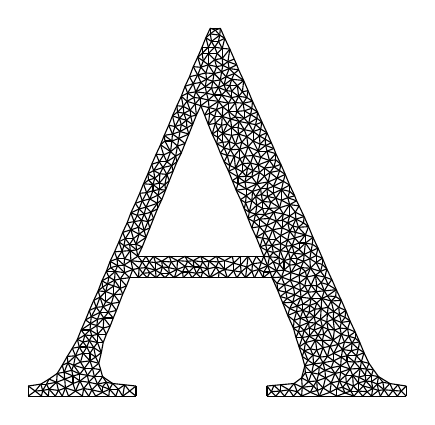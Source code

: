 \begin{tikzpicture}[scale=8.0]
  \draw (+0.593,-0.792) -- (+0.607,-0.792);
  \draw (+0.607,-0.792) -- (+0.6,-0.784);
  \draw (+0.6,-0.784) -- (+0.593,-0.792);
  \draw (+0.334,-0.772) -- (+0.318,-0.761);
  \draw (+0.318,-0.761) -- (+0.324,-0.77);
  \draw (+0.324,-0.77) -- (+0.334,-0.772);
  \draw (+0.614,-0.782) -- (+0.6,-0.784);
  \draw (+0.607,-0.792) -- (+0.614,-0.782);
  \draw (+0.614,-0.782) -- (+0.627,-0.785);
  \draw (+0.627,-0.785) -- (+0.622,-0.772);
  \draw (+0.622,-0.772) -- (+0.614,-0.782);
  \draw (+0.371,-0.776) -- (+0.361,-0.784);
  \draw (+0.361,-0.784) -- (+0.371,-0.792);
  \draw (+0.371,-0.792) -- (+0.371,-0.776);
  \draw (+0.635,-0.778) -- (+0.622,-0.772);
  \draw (+0.627,-0.785) -- (+0.635,-0.778);
  \draw (+0.463,-0.318) -- (+0.465,-0.328);
  \draw (+0.465,-0.328) -- (+0.473,-0.319);
  \draw (+0.473,-0.319) -- (+0.463,-0.318);
  \draw (+0.305,-0.761) -- (+0.296,-0.77);
  \draw (+0.296,-0.77) -- (+0.31,-0.773);
  \draw (+0.31,-0.773) -- (+0.305,-0.761);
  \draw (+0.31,-0.773) -- (+0.318,-0.777);
  \draw (+0.318,-0.777) -- (+0.324,-0.77);
  \draw (+0.324,-0.77) -- (+0.31,-0.773);
  \draw (+0.329,-0.781) -- (+0.339,-0.792);
  \draw (+0.339,-0.792) -- (+0.343,-0.781);
  \draw (+0.343,-0.781) -- (+0.329,-0.781);
  \draw (+0.622,-0.772) -- (+0.6,-0.774);
  \draw (+0.6,-0.774) -- (+0.614,-0.782);
  \draw (+0.264,-0.792) -- (+0.259,-0.779);
  \draw (+0.259,-0.779) -- (+0.254,-0.792);
  \draw (+0.254,-0.792) -- (+0.264,-0.792);
  \draw (+0.272,-0.743) -- (+0.275,-0.728);
  \draw (+0.275,-0.728) -- (+0.263,-0.739);
  \draw (+0.263,-0.739) -- (+0.272,-0.743);
  \draw (+0.301,-0.782) -- (+0.31,-0.773);
  \draw (+0.296,-0.77) -- (+0.301,-0.782);
  \draw (+0.287,-0.724) -- (+0.298,-0.724);
  \draw (+0.298,-0.724) -- (+0.293,-0.714);
  \draw (+0.293,-0.714) -- (+0.287,-0.724);
  \draw (+0.281,-0.714) -- (+0.293,-0.714);
  \draw (+0.293,-0.714) -- (+0.287,-0.706);
  \draw (+0.287,-0.706) -- (+0.281,-0.714);
  \draw (+0.331,-0.588) -- (+0.338,-0.594);
  \draw (+0.338,-0.594) -- (+0.342,-0.585);
  \draw (+0.342,-0.585) -- (+0.331,-0.588);
  \draw (+0.604,-0.644) -- (+0.62,-0.643);
  \draw (+0.62,-0.643) -- (+0.611,-0.637);
  \draw (+0.611,-0.637) -- (+0.604,-0.644);
  \draw (+0.668,-0.779) -- (+0.658,-0.768);
  \draw (+0.658,-0.768) -- (+0.659,-0.783);
  \draw (+0.659,-0.783) -- (+0.668,-0.779);
  \draw (+0.352,-0.584) -- (+0.341,-0.574);
  \draw (+0.341,-0.574) -- (+0.342,-0.585);
  \draw (+0.342,-0.585) -- (+0.352,-0.584);
  \draw (+0.606,-0.592) -- (+0.594,-0.593);
  \draw (+0.594,-0.593) -- (+0.602,-0.603);
  \draw (+0.602,-0.603) -- (+0.606,-0.592);
  \draw (+0.281,-0.714) -- (+0.287,-0.724);
  \draw (+0.627,-0.785) -- (+0.634,-0.792);
  \draw (+0.634,-0.792) -- (+0.635,-0.778);
  \draw (+0.586,-0.785) -- (+0.579,-0.792);
  \draw (+0.579,-0.792) -- (+0.593,-0.792);
  \draw (+0.593,-0.792) -- (+0.586,-0.785);
  \draw (+0.634,-0.792) -- (+0.662,-0.792);
  \draw (+0.662,-0.792) -- (+0.648,-0.786);
  \draw (+0.648,-0.786) -- (+0.634,-0.792);
  \draw (+0.417,-0.387) -- (+0.41,-0.393);
  \draw (+0.41,-0.393) -- (+0.426,-0.404);
  \draw (+0.426,-0.404) -- (+0.417,-0.387);
  \draw (+0.648,-0.786) -- (+0.635,-0.778);
  \draw (+0.772,-0.792) -- (+0.765,-0.782);
  \draw (+0.765,-0.782) -- (+0.759,-0.792);
  \draw (+0.759,-0.792) -- (+0.772,-0.792);
  \draw (+0.408,-0.454) -- (+0.408,-0.464);
  \draw (+0.408,-0.464) -- (+0.417,-0.456);
  \draw (+0.417,-0.456) -- (+0.408,-0.454);
  \draw (+0.614,-0.782) -- (+0.621,-0.792);
  \draw (+0.621,-0.792) -- (+0.627,-0.785);
  \draw (+0.779,-0.783) -- (+0.786,-0.792);
  \draw (+0.786,-0.792) -- (+0.792,-0.784);
  \draw (+0.792,-0.784) -- (+0.779,-0.783);
  \draw (+0.658,-0.768) -- (+0.645,-0.769);
  \draw (+0.645,-0.769) -- (+0.653,-0.776);
  \draw (+0.653,-0.776) -- (+0.658,-0.768);
  \draw (+0.694,-0.768) -- (+0.687,-0.756);
  \draw (+0.687,-0.756) -- (+0.681,-0.771);
  \draw (+0.681,-0.771) -- (+0.694,-0.768);
  \draw (+0.69,-0.78) -- (+0.681,-0.771);
  \draw (+0.681,-0.771) -- (+0.679,-0.786);
  \draw (+0.679,-0.786) -- (+0.69,-0.78);
  \draw (+0.607,-0.792) -- (+0.621,-0.792);
  \draw (+0.718,-0.738) -- (+0.711,-0.749);
  \draw (+0.711,-0.749) -- (+0.727,-0.748);
  \draw (+0.727,-0.748) -- (+0.718,-0.738);
  \draw (+0.672,-0.763) -- (+0.671,-0.751);
  \draw (+0.671,-0.751) -- (+0.661,-0.757);
  \draw (+0.661,-0.757) -- (+0.672,-0.763);
  \draw (+0.635,-0.778) -- (+0.634,-0.763);
  \draw (+0.634,-0.763) -- (+0.622,-0.772);
  \draw (+0.504,-0.219) -- (+0.491,-0.229);
  \draw (+0.491,-0.229) -- (+0.502,-0.229);
  \draw (+0.502,-0.229) -- (+0.504,-0.219);
  \draw (+0.599,-0.583) -- (+0.594,-0.593);
  \draw (+0.606,-0.592) -- (+0.599,-0.583);
  \draw (+0.658,-0.768) -- (+0.65,-0.755);
  \draw (+0.65,-0.755) -- (+0.645,-0.769);
  \draw (+0.529,-0.349) -- (+0.521,-0.352);
  \draw (+0.521,-0.352) -- (+0.535,-0.356);
  \draw (+0.535,-0.356) -- (+0.529,-0.349);
  \draw (+0.675,-0.729) -- (+0.663,-0.73);
  \draw (+0.663,-0.73) -- (+0.668,-0.739);
  \draw (+0.668,-0.739) -- (+0.675,-0.729);
  \draw (+0.612,-0.477) -- (+0.623,-0.474);
  \draw (+0.623,-0.474) -- (+0.615,-0.467);
  \draw (+0.615,-0.467) -- (+0.612,-0.477);
  \draw (+0.635,-0.778) -- (+0.645,-0.769);
  \draw (+0.645,-0.769) -- (+0.634,-0.763);
  \draw (+0.64,-0.755) -- (+0.65,-0.755);
  \draw (+0.65,-0.755) -- (+0.639,-0.744);
  \draw (+0.639,-0.744) -- (+0.64,-0.755);
  \draw (+0.63,-0.714) -- (+0.64,-0.707);
  \draw (+0.64,-0.707) -- (+0.635,-0.699);
  \draw (+0.635,-0.699) -- (+0.63,-0.714);
  \draw (+0.653,-0.741) -- (+0.662,-0.746);
  \draw (+0.662,-0.746) -- (+0.668,-0.739);
  \draw (+0.668,-0.739) -- (+0.653,-0.741);
  \draw (+0.635,-0.778) -- (+0.653,-0.776);
  \draw (+0.64,-0.755) -- (+0.645,-0.769);
  \draw (+0.534,-0.316) -- (+0.541,-0.327);
  \draw (+0.541,-0.327) -- (+0.547,-0.318);
  \draw (+0.547,-0.318) -- (+0.534,-0.316);
  \draw (+0.718,-0.738) -- (+0.706,-0.737);
  \draw (+0.706,-0.737) -- (+0.711,-0.749);
  \draw (+0.659,-0.783) -- (+0.648,-0.786);
  \draw (+0.662,-0.792) -- (+0.659,-0.783);
  \draw (+0.621,-0.792) -- (+0.634,-0.792);
  \draw (+0.658,-0.768) -- (+0.661,-0.757);
  \draw (+0.661,-0.757) -- (+0.65,-0.755);
  \draw (+0.648,-0.786) -- (+0.653,-0.776);
  \draw (+0.6,-0.774) -- (+0.6,-0.784);
  \draw (+0.639,-0.744) -- (+0.634,-0.763);
  \draw (+0.634,-0.763) -- (+0.64,-0.755);
  \draw (+0.745,-0.759) -- (+0.756,-0.761);
  \draw (+0.756,-0.761) -- (+0.748,-0.75);
  \draw (+0.748,-0.75) -- (+0.745,-0.759);
  \draw (+0.65,-0.755) -- (+0.653,-0.741);
  \draw (+0.653,-0.741) -- (+0.639,-0.744);
  \draw (+0.668,-0.739) -- (+0.685,-0.736);
  \draw (+0.685,-0.736) -- (+0.675,-0.729);
  \draw (+0.635,-0.729) -- (+0.639,-0.744);
  \draw (+0.639,-0.744) -- (+0.644,-0.735);
  \draw (+0.644,-0.735) -- (+0.635,-0.729);
  \draw (+0.668,-0.779) -- (+0.681,-0.771);
  \draw (+0.681,-0.771) -- (+0.672,-0.763);
  \draw (+0.672,-0.763) -- (+0.668,-0.779);
  \draw (+0.696,-0.744) -- (+0.681,-0.747);
  \draw (+0.681,-0.747) -- (+0.687,-0.756);
  \draw (+0.687,-0.756) -- (+0.696,-0.744);
  \draw (+0.661,-0.757) -- (+0.662,-0.746);
  \draw (+0.662,-0.746) -- (+0.65,-0.755);
  \draw (+0.653,-0.741) -- (+0.644,-0.735);
  \draw (+0.672,-0.763) -- (+0.658,-0.768);
  \draw (+0.671,-0.751) -- (+0.662,-0.746);
  \draw (+0.681,-0.747) -- (+0.668,-0.739);
  \draw (+0.668,-0.739) -- (+0.671,-0.751);
  \draw (+0.671,-0.751) -- (+0.681,-0.747);
  \draw (+0.663,-0.73) -- (+0.652,-0.727);
  \draw (+0.652,-0.727) -- (+0.653,-0.741);
  \draw (+0.653,-0.741) -- (+0.663,-0.73);
  \draw (+0.63,-0.714) -- (+0.635,-0.729);
  \draw (+0.635,-0.729) -- (+0.638,-0.72);
  \draw (+0.638,-0.72) -- (+0.63,-0.714);
  \draw (+0.685,-0.724) -- (+0.675,-0.729);
  \draw (+0.685,-0.736) -- (+0.685,-0.724);
  \draw (+0.644,-0.735) -- (+0.652,-0.727);
  \draw (+0.652,-0.727) -- (+0.638,-0.72);
  \draw (+0.638,-0.72) -- (+0.644,-0.735);
  \draw (+0.652,-0.727) -- (+0.648,-0.717);
  \draw (+0.648,-0.717) -- (+0.638,-0.72);
  \draw (+0.271,-0.772) -- (+0.271,-0.76);
  \draw (+0.271,-0.76) -- (+0.258,-0.765);
  \draw (+0.258,-0.765) -- (+0.271,-0.772);
  \draw (+0.211,-0.784) -- (+0.2,-0.776);
  \draw (+0.2,-0.776) -- (+0.2,-0.792);
  \draw (+0.2,-0.792) -- (+0.211,-0.784);
  \draw (+0.318,-0.761) -- (+0.31,-0.773);
  \draw (+0.754,-0.773) -- (+0.745,-0.769);
  \draw (+0.745,-0.769) -- (+0.747,-0.78);
  \draw (+0.747,-0.78) -- (+0.754,-0.773);
  \draw (+0.544,-0.452) -- (+0.533,-0.444);
  \draw (+0.533,-0.444) -- (+0.533,-0.455);
  \draw (+0.533,-0.455) -- (+0.544,-0.452);
  \draw (+0.59,-0.775) -- (+0.586,-0.785);
  \draw (+0.586,-0.785) -- (+0.6,-0.784);
  \draw (+0.6,-0.784) -- (+0.59,-0.775);
  \draw (+0.579,-0.776) -- (+0.579,-0.792);
  \draw (+0.586,-0.785) -- (+0.579,-0.776);
  \draw (+0.6,-0.774) -- (+0.59,-0.775);
  \draw (+0.59,-0.775) -- (+0.579,-0.776);
  \draw (+0.638,-0.72) -- (+0.64,-0.707);
  \draw (+0.233,-0.781) -- (+0.243,-0.792);
  \draw (+0.243,-0.792) -- (+0.248,-0.783);
  \draw (+0.248,-0.783) -- (+0.233,-0.781);
  \draw (+0.211,-0.784) -- (+0.22,-0.773);
  \draw (+0.22,-0.773) -- (+0.2,-0.776);
  \draw (+0.371,-0.776) -- (+0.353,-0.774);
  \draw (+0.353,-0.774) -- (+0.361,-0.784);
  \draw (+0.8,-0.776) -- (+0.787,-0.774);
  \draw (+0.787,-0.774) -- (+0.792,-0.784);
  \draw (+0.792,-0.784) -- (+0.8,-0.776);
  \draw (+0.779,-0.783) -- (+0.787,-0.774);
  \draw (+0.787,-0.774) -- (+0.774,-0.772);
  \draw (+0.774,-0.772) -- (+0.779,-0.783);
  \draw (+0.516,-0.36) -- (+0.508,-0.348);
  \draw (+0.508,-0.348) -- (+0.507,-0.362);
  \draw (+0.507,-0.362) -- (+0.516,-0.36);
  \draw (+0.502,-0.324) -- (+0.486,-0.322);
  \draw (+0.486,-0.322) -- (+0.487,-0.334);
  \draw (+0.487,-0.334) -- (+0.502,-0.324);
  \draw (+0.648,-0.717) -- (+0.64,-0.707);
  \draw (+0.685,-0.724) -- (+0.679,-0.713);
  \draw (+0.679,-0.713) -- (+0.675,-0.729);
  \draw (+0.566,-0.591) -- (+0.57,-0.58);
  \draw (+0.57,-0.58) -- (+0.556,-0.582);
  \draw (+0.556,-0.582) -- (+0.566,-0.591);
  \draw (+0.64,-0.707) -- (+0.646,-0.697);
  \draw (+0.646,-0.697) -- (+0.635,-0.699);
  \draw (+0.223,-0.783) -- (+0.211,-0.784);
  \draw (+0.211,-0.784) -- (+0.221,-0.792);
  \draw (+0.221,-0.792) -- (+0.223,-0.783);
  \draw (+0.2,-0.792) -- (+0.221,-0.792);
  \draw (+0.329,-0.781) -- (+0.328,-0.792);
  \draw (+0.328,-0.792) -- (+0.339,-0.792);
  \draw (+0.334,-0.772) -- (+0.343,-0.781);
  \draw (+0.343,-0.781) -- (+0.353,-0.774);
  \draw (+0.353,-0.774) -- (+0.334,-0.772);
  \draw (+0.792,-0.784) -- (+0.8,-0.792);
  \draw (+0.8,-0.792) -- (+0.8,-0.776);
  \draw (+0.786,-0.792) -- (+0.8,-0.792);
  \draw (+0.765,-0.782) -- (+0.779,-0.783);
  \draw (+0.774,-0.772) -- (+0.765,-0.782);
  \draw (+0.772,-0.792) -- (+0.786,-0.792);
  \draw (+0.779,-0.783) -- (+0.772,-0.792);
  \draw (+0.496,-0.348) -- (+0.488,-0.343);
  \draw (+0.488,-0.343) -- (+0.486,-0.361);
  \draw (+0.486,-0.361) -- (+0.496,-0.348);
  \draw (+0.555,-0.335) -- (+0.556,-0.324);
  \draw (+0.556,-0.324) -- (+0.541,-0.327);
  \draw (+0.541,-0.327) -- (+0.555,-0.335);
  \draw (+0.668,-0.715) -- (+0.658,-0.719);
  \draw (+0.658,-0.719) -- (+0.663,-0.73);
  \draw (+0.663,-0.73) -- (+0.668,-0.715);
  \draw (+0.629,-0.69) -- (+0.635,-0.699);
  \draw (+0.635,-0.699) -- (+0.638,-0.688);
  \draw (+0.638,-0.688) -- (+0.629,-0.69);
  \draw (+0.648,-0.717) -- (+0.656,-0.703);
  \draw (+0.656,-0.703) -- (+0.64,-0.707);
  \draw (+0.625,-0.699) -- (+0.629,-0.69);
  \draw (+0.629,-0.69) -- (+0.621,-0.684);
  \draw (+0.621,-0.684) -- (+0.625,-0.699);
  \draw (+0.635,-0.699) -- (+0.625,-0.699);
  \draw (+0.625,-0.699) -- (+0.63,-0.714);
  \draw (+0.511,-0.298) -- (+0.523,-0.289);
  \draw (+0.523,-0.289) -- (+0.514,-0.285);
  \draw (+0.514,-0.285) -- (+0.511,-0.298);
  \draw (+0.541,-0.327) -- (+0.543,-0.339);
  \draw (+0.543,-0.339) -- (+0.555,-0.335);
  \draw (+0.738,-0.785) -- (+0.732,-0.776);
  \draw (+0.732,-0.776) -- (+0.724,-0.784);
  \draw (+0.724,-0.784) -- (+0.738,-0.785);
  \draw (+0.672,-0.763) -- (+0.687,-0.756);
  \draw (+0.687,-0.756) -- (+0.671,-0.751);
  \draw (+0.705,-0.771) -- (+0.699,-0.778);
  \draw (+0.699,-0.778) -- (+0.712,-0.784);
  \draw (+0.712,-0.784) -- (+0.705,-0.771);
  \draw (+0.724,-0.784) -- (+0.731,-0.792);
  \draw (+0.731,-0.792) -- (+0.738,-0.785);
  \draw (+0.696,-0.754) -- (+0.696,-0.744);
  \draw (+0.687,-0.756) -- (+0.696,-0.754);
  \draw (+0.697,-0.73) -- (+0.696,-0.744);
  \draw (+0.696,-0.744) -- (+0.706,-0.737);
  \draw (+0.706,-0.737) -- (+0.697,-0.73);
  \draw (+0.658,-0.719) -- (+0.652,-0.727);
  \draw (+0.696,-0.744) -- (+0.685,-0.736);
  \draw (+0.685,-0.736) -- (+0.681,-0.747);
  \draw (+0.711,-0.749) -- (+0.704,-0.759);
  \draw (+0.704,-0.759) -- (+0.715,-0.759);
  \draw (+0.715,-0.759) -- (+0.711,-0.749);
  \draw (+0.686,-0.687) -- (+0.676,-0.686);
  \draw (+0.676,-0.686) -- (+0.684,-0.703);
  \draw (+0.684,-0.703) -- (+0.686,-0.687);
  \draw (+0.704,-0.759) -- (+0.696,-0.754);
  \draw (+0.696,-0.754) -- (+0.694,-0.768);
  \draw (+0.694,-0.768) -- (+0.704,-0.759);
  \draw (+0.697,-0.675) -- (+0.707,-0.685);
  \draw (+0.707,-0.685) -- (+0.711,-0.673);
  \draw (+0.711,-0.673) -- (+0.697,-0.675);
  \draw (+0.685,-0.736) -- (+0.697,-0.73);
  \draw (+0.697,-0.73) -- (+0.685,-0.724);
  \draw (+0.631,-0.681) -- (+0.622,-0.672);
  \draw (+0.622,-0.672) -- (+0.621,-0.684);
  \draw (+0.621,-0.684) -- (+0.631,-0.681);
  \draw (+0.646,-0.697) -- (+0.638,-0.688);
  \draw (+0.737,-0.749) -- (+0.729,-0.737);
  \draw (+0.729,-0.737) -- (+0.727,-0.748);
  \draw (+0.727,-0.748) -- (+0.737,-0.749);
  \draw (+0.694,-0.768) -- (+0.705,-0.771);
  \draw (+0.705,-0.771) -- (+0.704,-0.759);
  \draw (+0.692,-0.71) -- (+0.699,-0.718);
  \draw (+0.699,-0.718) -- (+0.702,-0.706);
  \draw (+0.702,-0.706) -- (+0.692,-0.71);
  \draw (+0.697,-0.675) -- (+0.695,-0.684);
  \draw (+0.695,-0.684) -- (+0.707,-0.685);
  \draw (+0.706,-0.737) -- (+0.706,-0.728);
  \draw (+0.706,-0.728) -- (+0.697,-0.73);
  \draw (+0.675,-0.729) -- (+0.668,-0.715);
  \draw (+0.706,-0.728) -- (+0.699,-0.718);
  \draw (+0.699,-0.718) -- (+0.697,-0.73);
  \draw (+0.696,-0.744) -- (+0.711,-0.749);
  \draw (+0.713,-0.72) -- (+0.721,-0.728);
  \draw (+0.721,-0.728) -- (+0.724,-0.717);
  \draw (+0.724,-0.717) -- (+0.713,-0.72);
  \draw (+0.721,-0.728) -- (+0.706,-0.728);
  \draw (+0.706,-0.728) -- (+0.718,-0.738);
  \draw (+0.718,-0.738) -- (+0.721,-0.728);
  \draw (+0.648,-0.717) -- (+0.658,-0.719);
  \draw (+0.658,-0.719) -- (+0.656,-0.703);
  \draw (+0.727,-0.748) -- (+0.715,-0.759);
  \draw (+0.715,-0.759) -- (+0.725,-0.762);
  \draw (+0.725,-0.762) -- (+0.727,-0.748);
  \draw (+0.631,-0.681) -- (+0.638,-0.688);
  \draw (+0.638,-0.688) -- (+0.645,-0.675);
  \draw (+0.645,-0.675) -- (+0.631,-0.681);
  \draw (+0.668,-0.715) -- (+0.656,-0.703);
  \draw (+0.615,-0.653) -- (+0.612,-0.664);
  \draw (+0.612,-0.664) -- (+0.626,-0.658);
  \draw (+0.626,-0.658) -- (+0.615,-0.653);
  \draw (+0.612,-0.664) -- (+0.622,-0.672);
  \draw (+0.622,-0.672) -- (+0.626,-0.658);
  \draw (+0.629,-0.69) -- (+0.631,-0.681);
  \draw (+0.626,-0.658) -- (+0.627,-0.649);
  \draw (+0.627,-0.649) -- (+0.615,-0.653);
  \draw (+0.646,-0.684) -- (+0.646,-0.697);
  \draw (+0.646,-0.697) -- (+0.654,-0.687);
  \draw (+0.654,-0.687) -- (+0.646,-0.684);
  \draw (+0.612,-0.664) -- (+0.621,-0.684);
  \draw (+0.66,-0.695) -- (+0.667,-0.704);
  \draw (+0.667,-0.704) -- (+0.669,-0.694);
  \draw (+0.669,-0.694) -- (+0.66,-0.695);
  \draw (+0.747,-0.78) -- (+0.738,-0.785);
  \draw (+0.738,-0.785) -- (+0.745,-0.792);
  \draw (+0.745,-0.792) -- (+0.747,-0.78);
  \draw (+0.647,-0.648) -- (+0.649,-0.637);
  \draw (+0.649,-0.637) -- (+0.636,-0.646);
  \draw (+0.636,-0.646) -- (+0.647,-0.648);
  \draw (+0.62,-0.643) -- (+0.633,-0.635);
  \draw (+0.633,-0.635) -- (+0.623,-0.631);
  \draw (+0.623,-0.631) -- (+0.62,-0.643);
  \draw (+0.632,-0.668) -- (+0.626,-0.658);
  \draw (+0.622,-0.672) -- (+0.632,-0.668);
  \draw (+0.636,-0.656) -- (+0.627,-0.649);
  \draw (+0.626,-0.658) -- (+0.636,-0.656);
  \draw (+0.706,-0.728) -- (+0.713,-0.72);
  \draw (+0.713,-0.72) -- (+0.699,-0.718);
  \draw (+0.714,-0.708) -- (+0.713,-0.72);
  \draw (+0.724,-0.717) -- (+0.714,-0.708);
  \draw (+0.711,-0.749) -- (+0.696,-0.754);
  \draw (+0.699,-0.718) -- (+0.685,-0.724);
  \draw (+0.745,-0.759) -- (+0.736,-0.768);
  \draw (+0.736,-0.768) -- (+0.745,-0.769);
  \draw (+0.745,-0.769) -- (+0.745,-0.759);
  \draw (+0.692,-0.71) -- (+0.685,-0.724);
  \draw (+0.632,-0.668) -- (+0.641,-0.667);
  \draw (+0.641,-0.667) -- (+0.636,-0.656);
  \draw (+0.636,-0.656) -- (+0.632,-0.668);
  \draw (+0.631,-0.681) -- (+0.632,-0.668);
  \draw (+0.66,-0.695) -- (+0.656,-0.703);
  \draw (+0.656,-0.703) -- (+0.667,-0.704);
  \draw (+0.617,-0.596) -- (+0.633,-0.588);
  \draw (+0.633,-0.588) -- (+0.625,-0.583);
  \draw (+0.625,-0.583) -- (+0.617,-0.596);
  \draw (+0.609,-0.627) -- (+0.611,-0.637);
  \draw (+0.611,-0.637) -- (+0.623,-0.631);
  \draw (+0.623,-0.631) -- (+0.609,-0.627);
  \draw (+0.656,-0.676) -- (+0.645,-0.675);
  \draw (+0.645,-0.675) -- (+0.646,-0.684);
  \draw (+0.646,-0.684) -- (+0.656,-0.676);
  \draw (+0.714,-0.708) -- (+0.699,-0.718);
  \draw (+0.729,-0.737) -- (+0.718,-0.738);
  \draw (+0.715,-0.759) -- (+0.716,-0.776);
  \draw (+0.716,-0.776) -- (+0.724,-0.771);
  \draw (+0.724,-0.771) -- (+0.715,-0.759);
  \draw (+0.699,-0.778) -- (+0.69,-0.78);
  \draw (+0.69,-0.78) -- (+0.703,-0.787);
  \draw (+0.703,-0.787) -- (+0.699,-0.778);
  \draw (+0.719,-0.7) -- (+0.714,-0.708);
  \draw (+0.714,-0.708) -- (+0.726,-0.706);
  \draw (+0.726,-0.706) -- (+0.719,-0.7);
  \draw (+0.604,-0.644) -- (+0.615,-0.653);
  \draw (+0.615,-0.653) -- (+0.62,-0.643);
  \draw (+0.604,-0.644) -- (+0.612,-0.664);
  \draw (+0.633,-0.635) -- (+0.627,-0.649);
  \draw (+0.627,-0.649) -- (+0.636,-0.646);
  \draw (+0.636,-0.646) -- (+0.633,-0.635);
  \draw (+0.627,-0.649) -- (+0.62,-0.643);
  \draw (+0.725,-0.762) -- (+0.735,-0.759);
  \draw (+0.735,-0.759) -- (+0.727,-0.748);
  \draw (+0.745,-0.759) -- (+0.735,-0.759);
  \draw (+0.735,-0.759) -- (+0.736,-0.768);
  \draw (+0.726,-0.706) -- (+0.724,-0.717);
  \draw (+0.724,-0.717) -- (+0.733,-0.723);
  \draw (+0.733,-0.723) -- (+0.726,-0.706);
  \draw (+0.735,-0.759) -- (+0.737,-0.749);
  \draw (+0.736,-0.768) -- (+0.725,-0.762);
  \draw (+0.725,-0.762) -- (+0.724,-0.771);
  \draw (+0.724,-0.771) -- (+0.736,-0.768);
  \draw (+0.737,-0.749) -- (+0.748,-0.75);
  \draw (+0.748,-0.75) -- (+0.741,-0.74);
  \draw (+0.741,-0.74) -- (+0.737,-0.749);
  \draw (+0.732,-0.776) -- (+0.736,-0.768);
  \draw (+0.724,-0.771) -- (+0.732,-0.776);
  \draw (+0.756,-0.783) -- (+0.765,-0.782);
  \draw (+0.765,-0.782) -- (+0.754,-0.773);
  \draw (+0.754,-0.773) -- (+0.756,-0.783);
  \draw (+0.745,-0.759) -- (+0.737,-0.749);
  \draw (+0.745,-0.792) -- (+0.759,-0.792);
  \draw (+0.759,-0.792) -- (+0.756,-0.783);
  \draw (+0.756,-0.783) -- (+0.745,-0.792);
  \draw (+0.741,-0.74) -- (+0.729,-0.737);
  \draw (+0.745,-0.769) -- (+0.756,-0.761);
  \draw (+0.741,-0.74) -- (+0.733,-0.723);
  \draw (+0.733,-0.723) -- (+0.729,-0.737);
  \draw (+0.721,-0.728) -- (+0.733,-0.723);
  \draw (+0.763,-0.77) -- (+0.765,-0.782);
  \draw (+0.774,-0.772) -- (+0.763,-0.77);
  \draw (+0.756,-0.783) -- (+0.747,-0.78);
  \draw (+0.774,-0.772) -- (+0.756,-0.761);
  \draw (+0.756,-0.761) -- (+0.763,-0.77);
  \draw (+0.754,-0.773) -- (+0.756,-0.761);
  \draw (+0.763,-0.77) -- (+0.754,-0.773);
  \draw (+0.627,-0.574) -- (+0.616,-0.574);
  \draw (+0.616,-0.574) -- (+0.625,-0.583);
  \draw (+0.625,-0.583) -- (+0.627,-0.574);
  \draw (+0.607,-0.615) -- (+0.621,-0.619);
  \draw (+0.621,-0.619) -- (+0.616,-0.608);
  \draw (+0.616,-0.608) -- (+0.607,-0.615);
  \draw (+0.607,-0.615) -- (+0.602,-0.603);
  \draw (+0.602,-0.603) -- (+0.595,-0.613);
  \draw (+0.595,-0.613) -- (+0.607,-0.615);
  \draw (+0.602,-0.603) -- (+0.587,-0.604);
  \draw (+0.587,-0.604) -- (+0.595,-0.613);
  \draw (+0.697,-0.675) -- (+0.684,-0.67);
  \draw (+0.684,-0.67) -- (+0.695,-0.684);
  \draw (+0.638,-0.688) -- (+0.646,-0.684);
  \draw (+0.656,-0.703) -- (+0.646,-0.697);
  \draw (+0.66,-0.695) -- (+0.646,-0.697);
  \draw (+0.668,-0.715) -- (+0.667,-0.704);
  \draw (+0.679,-0.713) -- (+0.668,-0.715);
  \draw (+0.667,-0.704) -- (+0.684,-0.703);
  \draw (+0.684,-0.703) -- (+0.669,-0.694);
  \draw (+0.679,-0.713) -- (+0.667,-0.704);
  \draw (+0.697,-0.694) -- (+0.692,-0.71);
  \draw (+0.702,-0.706) -- (+0.697,-0.694);
  \draw (+0.692,-0.71) -- (+0.684,-0.703);
  \draw (+0.684,-0.703) -- (+0.679,-0.713);
  \draw (+0.679,-0.713) -- (+0.692,-0.71);
  \draw (+0.69,-0.78) -- (+0.694,-0.768);
  \draw (+0.69,-0.78) -- (+0.69,-0.792);
  \draw (+0.69,-0.792) -- (+0.703,-0.787);
  \draw (+0.668,-0.779) -- (+0.679,-0.786);
  \draw (+0.705,-0.771) -- (+0.715,-0.759);
  \draw (+0.69,-0.792) -- (+0.717,-0.792);
  \draw (+0.717,-0.792) -- (+0.703,-0.787);
  \draw (+0.724,-0.784) -- (+0.712,-0.784);
  \draw (+0.712,-0.784) -- (+0.717,-0.792);
  \draw (+0.717,-0.792) -- (+0.724,-0.784);
  \draw (+0.712,-0.784) -- (+0.703,-0.787);
  \draw (+0.699,-0.778) -- (+0.694,-0.768);
  \draw (+0.705,-0.771) -- (+0.716,-0.776);
  \draw (+0.724,-0.771) -- (+0.724,-0.784);
  \draw (+0.712,-0.784) -- (+0.716,-0.776);
  \draw (+0.714,-0.708) -- (+0.709,-0.697);
  \draw (+0.709,-0.697) -- (+0.702,-0.706);
  \draw (+0.702,-0.706) -- (+0.714,-0.708);
  \draw (+0.707,-0.685) -- (+0.719,-0.69);
  \draw (+0.719,-0.69) -- (+0.711,-0.673);
  \draw (+0.726,-0.706) -- (+0.719,-0.69);
  \draw (+0.719,-0.69) -- (+0.719,-0.7);
  \draw (+0.709,-0.697) -- (+0.719,-0.69);
  \draw (+0.707,-0.685) -- (+0.709,-0.697);
  \draw (+0.709,-0.697) -- (+0.719,-0.7);
  \draw (+0.703,-0.667) -- (+0.697,-0.675);
  \draw (+0.711,-0.673) -- (+0.703,-0.667);
  \draw (+0.709,-0.697) -- (+0.697,-0.694);
  \draw (+0.645,-0.675) -- (+0.632,-0.668);
  \draw (+0.686,-0.687) -- (+0.674,-0.674);
  \draw (+0.674,-0.674) -- (+0.676,-0.686);
  \draw (+0.697,-0.675) -- (+0.694,-0.663);
  \draw (+0.694,-0.663) -- (+0.684,-0.67);
  \draw (+0.666,-0.637) -- (+0.676,-0.651);
  \draw (+0.676,-0.651) -- (+0.681,-0.641);
  \draw (+0.681,-0.641) -- (+0.666,-0.637);
  \draw (+0.684,-0.67) -- (+0.686,-0.687);
  \draw (+0.686,-0.687) -- (+0.695,-0.684);
  \draw (+0.674,-0.674) -- (+0.684,-0.67);
  \draw (+0.684,-0.67) -- (+0.675,-0.661);
  \draw (+0.675,-0.661) -- (+0.674,-0.674);
  \draw (+0.711,-0.673) -- (+0.704,-0.656);
  \draw (+0.704,-0.656) -- (+0.703,-0.667);
  \draw (+0.697,-0.694) -- (+0.684,-0.703);
  \draw (+0.707,-0.685) -- (+0.697,-0.694);
  \draw (+0.697,-0.694) -- (+0.686,-0.687);
  \draw (+0.697,-0.694) -- (+0.695,-0.684);
  \draw (+0.697,-0.64) -- (+0.693,-0.651);
  \draw (+0.693,-0.651) -- (+0.704,-0.656);
  \draw (+0.704,-0.656) -- (+0.697,-0.64);
  \draw (+0.693,-0.651) -- (+0.694,-0.663);
  \draw (+0.694,-0.663) -- (+0.704,-0.656);
  \draw (+0.694,-0.663) -- (+0.703,-0.667);
  \draw (+0.697,-0.64) -- (+0.681,-0.641);
  \draw (+0.681,-0.641) -- (+0.693,-0.651);
  \draw (+0.693,-0.651) -- (+0.685,-0.658);
  \draw (+0.685,-0.658) -- (+0.694,-0.663);
  \draw (+0.658,-0.617) -- (+0.67,-0.625);
  \draw (+0.67,-0.625) -- (+0.665,-0.612);
  \draw (+0.665,-0.612) -- (+0.658,-0.617);
  \draw (+0.63,-0.6) -- (+0.616,-0.608);
  \draw (+0.616,-0.608) -- (+0.631,-0.612);
  \draw (+0.631,-0.612) -- (+0.63,-0.6);
  \draw (+0.671,-0.603) -- (+0.656,-0.6);
  \draw (+0.656,-0.6) -- (+0.665,-0.612);
  \draw (+0.665,-0.612) -- (+0.671,-0.603);
  \draw (+0.666,-0.637) -- (+0.649,-0.637);
  \draw (+0.649,-0.637) -- (+0.658,-0.644);
  \draw (+0.658,-0.644) -- (+0.666,-0.637);
  \draw (+0.729,-0.737) -- (+0.721,-0.728);
  \draw (+0.649,-0.637) -- (+0.644,-0.627);
  \draw (+0.644,-0.627) -- (+0.633,-0.635);
  \draw (+0.633,-0.635) -- (+0.649,-0.637);
  \draw (+0.596,-0.624) -- (+0.607,-0.615);
  \draw (+0.595,-0.613) -- (+0.596,-0.624);
  \draw (+0.623,-0.631) -- (+0.621,-0.619);
  \draw (+0.621,-0.619) -- (+0.609,-0.627);
  \draw (+0.611,-0.637) -- (+0.6,-0.634);
  \draw (+0.6,-0.634) -- (+0.604,-0.644);
  \draw (+0.623,-0.631) -- (+0.632,-0.624);
  \draw (+0.632,-0.624) -- (+0.621,-0.619);
  \draw (+0.633,-0.635) -- (+0.632,-0.624);
  \draw (+0.632,-0.624) -- (+0.631,-0.612);
  \draw (+0.631,-0.612) -- (+0.621,-0.619);
  \draw (+0.616,-0.574) -- (+0.606,-0.577);
  \draw (+0.606,-0.577) -- (+0.615,-0.584);
  \draw (+0.615,-0.584) -- (+0.616,-0.574);
  \draw (+0.645,-0.675) -- (+0.641,-0.667);
  \draw (+0.649,-0.637) -- (+0.657,-0.626);
  \draw (+0.657,-0.626) -- (+0.644,-0.627);
  \draw (+0.649,-0.616) -- (+0.639,-0.617);
  \draw (+0.639,-0.617) -- (+0.644,-0.627);
  \draw (+0.644,-0.627) -- (+0.649,-0.616);
  \draw (+0.656,-0.6) -- (+0.649,-0.616);
  \draw (+0.649,-0.616) -- (+0.658,-0.617);
  \draw (+0.658,-0.617) -- (+0.656,-0.6);
  \draw (+0.636,-0.656) -- (+0.647,-0.648);
  \draw (+0.636,-0.646) -- (+0.636,-0.656);
  \draw (+0.598,-0.572) -- (+0.589,-0.564);
  \draw (+0.589,-0.564) -- (+0.583,-0.571);
  \draw (+0.583,-0.571) -- (+0.598,-0.572);
  \draw (+0.648,-0.589) -- (+0.647,-0.574);
  \draw (+0.647,-0.574) -- (+0.637,-0.578);
  \draw (+0.637,-0.578) -- (+0.648,-0.589);
  \draw (+0.594,-0.593) -- (+0.587,-0.604);
  \draw (+0.642,-0.603) -- (+0.639,-0.617);
  \draw (+0.649,-0.616) -- (+0.642,-0.603);
  \draw (+0.66,-0.557) -- (+0.649,-0.562);
  \draw (+0.649,-0.562) -- (+0.657,-0.569);
  \draw (+0.657,-0.569) -- (+0.66,-0.557);
  \draw (+0.619,-0.553) -- (+0.609,-0.554);
  \draw (+0.609,-0.554) -- (+0.613,-0.563);
  \draw (+0.613,-0.563) -- (+0.619,-0.553);
  \draw (+0.594,-0.593) -- (+0.589,-0.579);
  \draw (+0.589,-0.579) -- (+0.58,-0.585);
  \draw (+0.58,-0.585) -- (+0.594,-0.593);
  \draw (+0.606,-0.592) -- (+0.617,-0.596);
  \draw (+0.617,-0.596) -- (+0.615,-0.584);
  \draw (+0.615,-0.584) -- (+0.606,-0.592);
  \draw (+0.697,-0.64) -- (+0.689,-0.623);
  \draw (+0.689,-0.623) -- (+0.688,-0.634);
  \draw (+0.688,-0.634) -- (+0.697,-0.64);
  \draw (+0.632,-0.624) -- (+0.639,-0.617);
  \draw (+0.639,-0.617) -- (+0.631,-0.612);
  \draw (+0.642,-0.603) -- (+0.631,-0.612);
  \draw (+0.657,-0.626) -- (+0.649,-0.616);
  \draw (+0.647,-0.648) -- (+0.658,-0.644);
  \draw (+0.632,-0.624) -- (+0.644,-0.627);
  \draw (+0.617,-0.596) -- (+0.63,-0.6);
  \draw (+0.63,-0.6) -- (+0.633,-0.588);
  \draw (+0.642,-0.603) -- (+0.63,-0.6);
  \draw (+0.675,-0.633) -- (+0.689,-0.623);
  \draw (+0.689,-0.623) -- (+0.67,-0.625);
  \draw (+0.67,-0.625) -- (+0.675,-0.633);
  \draw (+0.657,-0.626) -- (+0.658,-0.617);
  \draw (+0.675,-0.633) -- (+0.688,-0.634);
  \draw (+0.615,-0.584) -- (+0.625,-0.583);
  \draw (+0.665,-0.653) -- (+0.658,-0.644);
  \draw (+0.658,-0.644) -- (+0.655,-0.654);
  \draw (+0.655,-0.654) -- (+0.665,-0.653);
  \draw (+0.587,-0.604) -- (+0.596,-0.624);
  \draw (+0.596,-0.624) -- (+0.609,-0.627);
  \draw (+0.609,-0.627) -- (+0.607,-0.615);
  \draw (+0.657,-0.626) -- (+0.67,-0.625);
  \draw (+0.596,-0.624) -- (+0.6,-0.634);
  \draw (+0.6,-0.634) -- (+0.609,-0.627);
  \draw (+0.617,-0.596) -- (+0.602,-0.603);
  \draw (+0.602,-0.603) -- (+0.616,-0.608);
  \draw (+0.616,-0.608) -- (+0.617,-0.596);
  \draw (+0.583,-0.571) -- (+0.58,-0.585);
  \draw (+0.589,-0.579) -- (+0.583,-0.571);
  \draw (+0.393,-0.596) -- (+0.402,-0.592);
  \draw (+0.402,-0.592) -- (+0.387,-0.588);
  \draw (+0.387,-0.588) -- (+0.393,-0.596);
  \draw (+0.606,-0.577) -- (+0.606,-0.592);
  \draw (+0.352,-0.584) -- (+0.353,-0.596);
  \draw (+0.353,-0.596) -- (+0.366,-0.591);
  \draw (+0.366,-0.591) -- (+0.352,-0.584);
  \draw (+0.526,-0.593) -- (+0.538,-0.595);
  \draw (+0.538,-0.595) -- (+0.537,-0.584);
  \draw (+0.537,-0.584) -- (+0.526,-0.593);
  \draw (+0.625,-0.583) -- (+0.637,-0.578);
  \draw (+0.637,-0.578) -- (+0.627,-0.574);
  \draw (+0.671,-0.603) -- (+0.676,-0.615);
  \draw (+0.676,-0.615) -- (+0.682,-0.607);
  \draw (+0.682,-0.607) -- (+0.671,-0.603);
  \draw (+0.599,-0.583) -- (+0.606,-0.577);
  \draw (+0.606,-0.577) -- (+0.598,-0.572);
  \draw (+0.598,-0.572) -- (+0.599,-0.583);
  \draw (+0.589,-0.579) -- (+0.599,-0.583);
  \draw (+0.598,-0.572) -- (+0.589,-0.579);
  \draw (+0.657,-0.58) -- (+0.648,-0.589);
  \draw (+0.648,-0.589) -- (+0.664,-0.594);
  \draw (+0.664,-0.594) -- (+0.657,-0.58);
  \draw (+0.574,-0.57) -- (+0.57,-0.58);
  \draw (+0.57,-0.58) -- (+0.58,-0.585);
  \draw (+0.58,-0.585) -- (+0.574,-0.57);
  \draw (+0.58,-0.585) -- (+0.584,-0.595);
  \draw (+0.584,-0.595) -- (+0.594,-0.593);
  \draw (+0.58,-0.585) -- (+0.566,-0.591);
  \draw (+0.566,-0.591) -- (+0.574,-0.595);
  \draw (+0.574,-0.595) -- (+0.58,-0.585);
  \draw (+0.573,-0.604) -- (+0.584,-0.595);
  \draw (+0.584,-0.595) -- (+0.574,-0.595);
  \draw (+0.574,-0.595) -- (+0.573,-0.604);
  \draw (+0.556,-0.582) -- (+0.562,-0.57);
  \draw (+0.562,-0.57) -- (+0.549,-0.57);
  \draw (+0.549,-0.57) -- (+0.556,-0.582);
  \draw (+0.573,-0.604) -- (+0.566,-0.591);
  \draw (+0.566,-0.591) -- (+0.559,-0.604);
  \draw (+0.559,-0.604) -- (+0.573,-0.604);
  \draw (+0.584,-0.595) -- (+0.587,-0.604);
  \draw (+0.573,-0.604) -- (+0.587,-0.604);
  \draw (+0.63,-0.549) -- (+0.619,-0.553);
  \draw (+0.619,-0.553) -- (+0.63,-0.559);
  \draw (+0.63,-0.559) -- (+0.63,-0.549);
  \draw (+0.654,-0.666) -- (+0.655,-0.654);
  \draw (+0.655,-0.654) -- (+0.646,-0.659);
  \draw (+0.646,-0.659) -- (+0.654,-0.666);
  \draw (+0.665,-0.653) -- (+0.666,-0.637);
  \draw (+0.655,-0.654) -- (+0.647,-0.648);
  \draw (+0.647,-0.648) -- (+0.646,-0.659);
  \draw (+0.512,-0.591) -- (+0.526,-0.581);
  \draw (+0.526,-0.581) -- (+0.512,-0.577);
  \draw (+0.512,-0.577) -- (+0.512,-0.591);
  \draw (+0.566,-0.591) -- (+0.555,-0.594);
  \draw (+0.555,-0.594) -- (+0.559,-0.604);
  \draw (+0.549,-0.57) -- (+0.537,-0.584);
  \draw (+0.537,-0.584) -- (+0.547,-0.587);
  \draw (+0.547,-0.587) -- (+0.549,-0.57);
  \draw (+0.57,-0.58) -- (+0.562,-0.57);
  \draw (+0.524,-0.57) -- (+0.526,-0.581);
  \draw (+0.526,-0.581) -- (+0.537,-0.57);
  \draw (+0.537,-0.57) -- (+0.524,-0.57);
  \draw (+0.574,-0.57) -- (+0.562,-0.57);
  \draw (+0.556,-0.582) -- (+0.555,-0.594);
  \draw (+0.537,-0.584) -- (+0.537,-0.57);
  \draw (+0.526,-0.581) -- (+0.537,-0.584);
  \draw (+0.547,-0.587) -- (+0.545,-0.604);
  \draw (+0.545,-0.604) -- (+0.555,-0.594);
  \draw (+0.555,-0.594) -- (+0.547,-0.587);
  \draw (+0.556,-0.582) -- (+0.547,-0.587);
  \draw (+0.538,-0.595) -- (+0.547,-0.587);
  \draw (+0.524,-0.57) -- (+0.512,-0.577);
  \draw (+0.531,-0.604) -- (+0.545,-0.604);
  \draw (+0.545,-0.604) -- (+0.538,-0.595);
  \draw (+0.538,-0.595) -- (+0.531,-0.604);
  \draw (+0.545,-0.604) -- (+0.559,-0.604);
  \draw (+0.667,-0.682) -- (+0.66,-0.695);
  \draw (+0.669,-0.694) -- (+0.667,-0.682);
  \draw (+0.66,-0.695) -- (+0.654,-0.687);
  \draw (+0.656,-0.676) -- (+0.654,-0.687);
  \draw (+0.654,-0.687) -- (+0.667,-0.682);
  \draw (+0.667,-0.682) -- (+0.656,-0.676);
  \draw (+0.665,-0.653) -- (+0.664,-0.67);
  \draw (+0.664,-0.67) -- (+0.675,-0.661);
  \draw (+0.675,-0.661) -- (+0.665,-0.653);
  \draw (+0.654,-0.666) -- (+0.645,-0.675);
  \draw (+0.656,-0.676) -- (+0.654,-0.666);
  \draw (+0.654,-0.666) -- (+0.665,-0.653);
  \draw (+0.656,-0.676) -- (+0.664,-0.67);
  \draw (+0.664,-0.67) -- (+0.654,-0.666);
  \draw (+0.676,-0.686) -- (+0.667,-0.682);
  \draw (+0.669,-0.694) -- (+0.676,-0.686);
  \draw (+0.667,-0.682) -- (+0.664,-0.67);
  \draw (+0.646,-0.659) -- (+0.641,-0.667);
  \draw (+0.641,-0.667) -- (+0.654,-0.666);
  \draw (+0.664,-0.67) -- (+0.674,-0.674);
  \draw (+0.665,-0.653) -- (+0.676,-0.651);
  \draw (+0.667,-0.682) -- (+0.674,-0.674);
  \draw (+0.685,-0.658) -- (+0.684,-0.67);
  \draw (+0.685,-0.658) -- (+0.681,-0.641);
  \draw (+0.676,-0.651) -- (+0.685,-0.658);
  \draw (+0.685,-0.658) -- (+0.675,-0.661);
  \draw (+0.675,-0.661) -- (+0.676,-0.651);
  \draw (+0.636,-0.656) -- (+0.646,-0.659);
  \draw (+0.736,-0.768) -- (+0.747,-0.78);
  \draw (+0.732,-0.776) -- (+0.747,-0.78);
  \draw (+0.716,-0.776) -- (+0.724,-0.784);
  \draw (+0.717,-0.792) -- (+0.731,-0.792);
  \draw (+0.731,-0.792) -- (+0.745,-0.792);
  \draw (+0.688,-0.634) -- (+0.681,-0.641);
  \draw (+0.666,-0.637) -- (+0.657,-0.626);
  \draw (+0.666,-0.637) -- (+0.67,-0.625);
  \draw (+0.64,-0.594) -- (+0.63,-0.6);
  \draw (+0.642,-0.603) -- (+0.64,-0.594);
  \draw (+0.666,-0.637) -- (+0.675,-0.633);
  \draw (+0.676,-0.615) -- (+0.689,-0.623);
  \draw (+0.689,-0.623) -- (+0.682,-0.607);
  \draw (+0.681,-0.641) -- (+0.675,-0.633);
  \draw (+0.67,-0.625) -- (+0.676,-0.615);
  \draw (+0.676,-0.615) -- (+0.665,-0.612);
  \draw (+0.657,-0.58) -- (+0.667,-0.573);
  \draw (+0.667,-0.573) -- (+0.657,-0.569);
  \draw (+0.657,-0.569) -- (+0.657,-0.58);
  \draw (+0.667,-0.583) -- (+0.667,-0.573);
  \draw (+0.657,-0.58) -- (+0.667,-0.583);
  \draw (+0.648,-0.589) -- (+0.633,-0.588);
  \draw (+0.633,-0.588) -- (+0.64,-0.594);
  \draw (+0.64,-0.594) -- (+0.648,-0.589);
  \draw (+0.638,-0.567) -- (+0.622,-0.565);
  \draw (+0.622,-0.565) -- (+0.627,-0.574);
  \draw (+0.627,-0.574) -- (+0.638,-0.567);
  \draw (+0.633,-0.588) -- (+0.637,-0.578);
  \draw (+0.66,-0.557) -- (+0.651,-0.551);
  \draw (+0.651,-0.551) -- (+0.649,-0.562);
  \draw (+0.637,-0.578) -- (+0.638,-0.567);
  \draw (+0.647,-0.574) -- (+0.649,-0.562);
  \draw (+0.649,-0.562) -- (+0.638,-0.567);
  \draw (+0.638,-0.567) -- (+0.647,-0.574);
  \draw (+0.63,-0.559) -- (+0.64,-0.549);
  \draw (+0.64,-0.549) -- (+0.63,-0.549);
  \draw (+0.647,-0.574) -- (+0.657,-0.569);
  \draw (+0.638,-0.567) -- (+0.63,-0.559);
  \draw (+0.63,-0.559) -- (+0.622,-0.565);
  \draw (+0.612,-0.544) -- (+0.623,-0.541);
  \draw (+0.623,-0.541) -- (+0.615,-0.53);
  \draw (+0.615,-0.53) -- (+0.612,-0.544);
  \draw (+0.623,-0.541) -- (+0.624,-0.532);
  \draw (+0.624,-0.532) -- (+0.615,-0.53);
  \draw (+0.622,-0.565) -- (+0.616,-0.574);
  \draw (+0.613,-0.563) -- (+0.6,-0.561);
  \draw (+0.6,-0.561) -- (+0.606,-0.577);
  \draw (+0.606,-0.577) -- (+0.613,-0.563);
  \draw (+0.616,-0.574) -- (+0.613,-0.563);
  \draw (+0.619,-0.553) -- (+0.622,-0.565);
  \draw (+0.622,-0.565) -- (+0.613,-0.563);
  \draw (+0.587,-0.553) -- (+0.6,-0.561);
  \draw (+0.6,-0.561) -- (+0.601,-0.55);
  \draw (+0.601,-0.55) -- (+0.587,-0.553);
  \draw (+0.674,-0.59) -- (+0.667,-0.583);
  \draw (+0.667,-0.583) -- (+0.664,-0.594);
  \draw (+0.664,-0.594) -- (+0.674,-0.59);
  \draw (+0.656,-0.6) -- (+0.648,-0.589);
  \draw (+0.648,-0.589) -- (+0.642,-0.603);
  \draw (+0.642,-0.603) -- (+0.656,-0.6);
  \draw (+0.664,-0.594) -- (+0.671,-0.603);
  \draw (+0.671,-0.603) -- (+0.674,-0.59);
  \draw (+0.657,-0.58) -- (+0.647,-0.574);
  \draw (+0.656,-0.6) -- (+0.664,-0.594);
  \draw (+0.674,-0.59) -- (+0.667,-0.573);
  \draw (+0.609,-0.554) -- (+0.612,-0.544);
  \draw (+0.612,-0.544) -- (+0.601,-0.55);
  \draw (+0.601,-0.55) -- (+0.609,-0.554);
  \draw (+0.619,-0.553) -- (+0.612,-0.544);
  \draw (+0.652,-0.54) -- (+0.64,-0.549);
  \draw (+0.64,-0.549) -- (+0.651,-0.551);
  \draw (+0.651,-0.551) -- (+0.652,-0.54);
  \draw (+0.638,-0.567) -- (+0.64,-0.549);
  \draw (+0.667,-0.573) -- (+0.66,-0.557);
  \draw (+0.649,-0.562) -- (+0.64,-0.549);
  \draw (+0.63,-0.549) -- (+0.623,-0.541);
  \draw (+0.623,-0.541) -- (+0.619,-0.553);
  \draw (+0.66,-0.557) -- (+0.652,-0.54);
  \draw (+0.64,-0.536) -- (+0.652,-0.54);
  \draw (+0.652,-0.54) -- (+0.645,-0.523);
  \draw (+0.645,-0.523) -- (+0.64,-0.536);
  \draw (+0.64,-0.549) -- (+0.64,-0.536);
  \draw (+0.64,-0.536) -- (+0.63,-0.549);
  \draw (+0.601,-0.537) -- (+0.601,-0.55);
  \draw (+0.612,-0.544) -- (+0.601,-0.537);
  \draw (+0.572,-0.541) -- (+0.562,-0.54);
  \draw (+0.562,-0.54) -- (+0.568,-0.555);
  \draw (+0.568,-0.555) -- (+0.572,-0.541);
  \draw (+0.598,-0.572) -- (+0.6,-0.561);
  \draw (+0.6,-0.561) -- (+0.589,-0.564);
  \draw (+0.609,-0.554) -- (+0.6,-0.561);
  \draw (+0.615,-0.53) -- (+0.612,-0.517);
  \draw (+0.612,-0.517) -- (+0.603,-0.525);
  \draw (+0.603,-0.525) -- (+0.615,-0.53);
  \draw (+0.594,-0.514) -- (+0.59,-0.5);
  \draw (+0.59,-0.5) -- (+0.583,-0.51);
  \draw (+0.583,-0.51) -- (+0.594,-0.514);
  \draw (+0.645,-0.523) -- (+0.637,-0.517);
  \draw (+0.637,-0.517) -- (+0.629,-0.524);
  \draw (+0.629,-0.524) -- (+0.645,-0.523);
  \draw (+0.601,-0.537) -- (+0.593,-0.543);
  \draw (+0.593,-0.543) -- (+0.601,-0.55);
  \draw (+0.589,-0.564) -- (+0.579,-0.561);
  \draw (+0.579,-0.561) -- (+0.583,-0.571);
  \draw (+0.615,-0.53) -- (+0.62,-0.522);
  \draw (+0.62,-0.522) -- (+0.612,-0.517);
  \draw (+0.62,-0.522) -- (+0.625,-0.511);
  \draw (+0.625,-0.511) -- (+0.612,-0.517);
  \draw (+0.583,-0.571) -- (+0.574,-0.57);
  \draw (+0.629,-0.524) -- (+0.64,-0.536);
  \draw (+0.64,-0.536) -- (+0.623,-0.541);
  \draw (+0.682,-0.607) -- (+0.674,-0.59);
  \draw (+0.567,-0.523) -- (+0.562,-0.54);
  \draw (+0.562,-0.54) -- (+0.575,-0.532);
  \draw (+0.575,-0.532) -- (+0.567,-0.523);
  \draw (+0.603,-0.525) -- (+0.601,-0.537);
  \draw (+0.601,-0.537) -- (+0.615,-0.53);
  \draw (+0.624,-0.532) -- (+0.64,-0.536);
  \draw (+0.629,-0.524) -- (+0.624,-0.532);
  \draw (+0.637,-0.517) -- (+0.625,-0.511);
  \draw (+0.625,-0.511) -- (+0.629,-0.524);
  \draw (+0.579,-0.521) -- (+0.575,-0.532);
  \draw (+0.575,-0.532) -- (+0.588,-0.528);
  \draw (+0.588,-0.528) -- (+0.579,-0.521);
  \draw (+0.575,-0.504) -- (+0.567,-0.511);
  \draw (+0.567,-0.511) -- (+0.583,-0.51);
  \draw (+0.583,-0.51) -- (+0.575,-0.504);
  \draw (+0.588,-0.528) -- (+0.582,-0.543);
  \draw (+0.582,-0.543) -- (+0.593,-0.543);
  \draw (+0.593,-0.543) -- (+0.588,-0.528);
  \draw (+0.603,-0.513) -- (+0.605,-0.503);
  \draw (+0.605,-0.503) -- (+0.594,-0.514);
  \draw (+0.594,-0.514) -- (+0.603,-0.513);
  \draw (+0.594,-0.514) -- (+0.588,-0.528);
  \draw (+0.588,-0.528) -- (+0.603,-0.525);
  \draw (+0.603,-0.525) -- (+0.594,-0.514);
  \draw (+0.625,-0.511) -- (+0.615,-0.506);
  \draw (+0.615,-0.506) -- (+0.612,-0.517);
  \draw (+0.59,-0.5) -- (+0.605,-0.503);
  \draw (+0.605,-0.503) -- (+0.599,-0.493);
  \draw (+0.599,-0.493) -- (+0.59,-0.5);
  \draw (+0.603,-0.513) -- (+0.603,-0.525);
  \draw (+0.612,-0.517) -- (+0.603,-0.513);
  \draw (+0.572,-0.541) -- (+0.575,-0.532);
  \draw (+0.62,-0.522) -- (+0.624,-0.532);
  \draw (+0.629,-0.524) -- (+0.62,-0.522);
  \draw (+0.645,-0.523) -- (+0.638,-0.507);
  \draw (+0.638,-0.507) -- (+0.637,-0.517);
  \draw (+0.638,-0.507) -- (+0.625,-0.511);
  \draw (+0.63,-0.49) -- (+0.615,-0.488);
  \draw (+0.615,-0.488) -- (+0.624,-0.5);
  \draw (+0.624,-0.5) -- (+0.63,-0.49);
  \draw (+0.603,-0.513) -- (+0.615,-0.506);
  \draw (+0.615,-0.506) -- (+0.605,-0.503);
  \draw (+0.615,-0.488) -- (+0.605,-0.503);
  \draw (+0.615,-0.506) -- (+0.615,-0.488);
  \draw (+0.577,-0.552) -- (+0.579,-0.561);
  \draw (+0.579,-0.561) -- (+0.587,-0.553);
  \draw (+0.587,-0.553) -- (+0.577,-0.552);
  \draw (+0.575,-0.504) -- (+0.561,-0.503);
  \draw (+0.561,-0.503) -- (+0.567,-0.511);
  \draw (+0.638,-0.507) -- (+0.63,-0.49);
  \draw (+0.624,-0.5) -- (+0.638,-0.507);
  \draw (+0.625,-0.511) -- (+0.624,-0.5);
  \draw (+0.624,-0.5) -- (+0.615,-0.506);
  \draw (+0.612,-0.477) -- (+0.626,-0.482);
  \draw (+0.626,-0.482) -- (+0.623,-0.474);
  \draw (+0.612,-0.477) -- (+0.615,-0.488);
  \draw (+0.615,-0.488) -- (+0.626,-0.482);
  \draw (+0.572,-0.483) -- (+0.582,-0.494);
  \draw (+0.582,-0.494) -- (+0.585,-0.484);
  \draw (+0.585,-0.484) -- (+0.572,-0.483);
  \draw (+0.593,-0.478) -- (+0.58,-0.475);
  \draw (+0.58,-0.475) -- (+0.585,-0.484);
  \draw (+0.585,-0.484) -- (+0.593,-0.478);
  \draw (+0.615,-0.488) -- (+0.602,-0.481);
  \draw (+0.602,-0.481) -- (+0.599,-0.493);
  \draw (+0.599,-0.493) -- (+0.615,-0.488);
  \draw (+0.59,-0.5) -- (+0.582,-0.494);
  \draw (+0.582,-0.494) -- (+0.575,-0.504);
  \draw (+0.575,-0.504) -- (+0.59,-0.5);
  \draw (+0.579,-0.561) -- (+0.574,-0.57);
  \draw (+0.599,-0.493) -- (+0.585,-0.484);
  \draw (+0.582,-0.494) -- (+0.599,-0.493);
  \draw (+0.572,-0.483) -- (+0.563,-0.489);
  \draw (+0.563,-0.489) -- (+0.572,-0.494);
  \draw (+0.572,-0.494) -- (+0.572,-0.483);
  \draw (+0.588,-0.528) -- (+0.601,-0.537);
  \draw (+0.593,-0.543) -- (+0.587,-0.553);
  \draw (+0.575,-0.504) -- (+0.572,-0.494);
  \draw (+0.572,-0.494) -- (+0.561,-0.503);
  \draw (+0.572,-0.483) -- (+0.57,-0.472);
  \draw (+0.57,-0.472) -- (+0.561,-0.475);
  \draw (+0.561,-0.475) -- (+0.572,-0.483);
  \draw (+0.582,-0.543) -- (+0.587,-0.553);
  \draw (+0.579,-0.521) -- (+0.594,-0.514);
  \draw (+0.583,-0.51) -- (+0.579,-0.521);
  \draw (+0.582,-0.543) -- (+0.577,-0.552);
  \draw (+0.587,-0.553) -- (+0.589,-0.564);
  \draw (+0.582,-0.543) -- (+0.572,-0.541);
  \draw (+0.572,-0.541) -- (+0.577,-0.552);
  \draw (+0.568,-0.555) -- (+0.577,-0.552);
  \draw (+0.579,-0.561) -- (+0.568,-0.555);
  \draw (+0.568,-0.555) -- (+0.574,-0.57);
  \draw (+0.602,-0.481) -- (+0.593,-0.478);
  \draw (+0.593,-0.478) -- (+0.599,-0.493);
  \draw (+0.612,-0.477) -- (+0.602,-0.481);
  \draw (+0.589,-0.47) -- (+0.58,-0.475);
  \draw (+0.593,-0.478) -- (+0.589,-0.47);
  \draw (+0.567,-0.437) -- (+0.557,-0.434);
  \draw (+0.557,-0.434) -- (+0.555,-0.444);
  \draw (+0.555,-0.444) -- (+0.567,-0.437);
  \draw (+0.63,-0.49) -- (+0.626,-0.482);
  \draw (+0.57,-0.472) -- (+0.579,-0.463);
  \draw (+0.579,-0.463) -- (+0.569,-0.463);
  \draw (+0.569,-0.463) -- (+0.57,-0.472);
  \draw (+0.558,-0.515) -- (+0.561,-0.503);
  \draw (+0.561,-0.503) -- (+0.549,-0.51);
  \draw (+0.549,-0.51) -- (+0.558,-0.515);
  \draw (+0.555,-0.482) -- (+0.551,-0.5);
  \draw (+0.551,-0.5) -- (+0.563,-0.489);
  \draw (+0.563,-0.489) -- (+0.555,-0.482);
  \draw (+0.558,-0.515) -- (+0.567,-0.511);
  \draw (+0.582,-0.543) -- (+0.575,-0.532);
  \draw (+0.567,-0.511) -- (+0.579,-0.521);
  \draw (+0.567,-0.523) -- (+0.555,-0.525);
  \draw (+0.555,-0.525) -- (+0.562,-0.54);
  \draw (+0.558,-0.515) -- (+0.567,-0.523);
  \draw (+0.567,-0.523) -- (+0.567,-0.511);
  \draw (+0.579,-0.521) -- (+0.567,-0.523);
  \draw (+0.589,-0.459) -- (+0.602,-0.464);
  \draw (+0.602,-0.464) -- (+0.605,-0.451);
  \draw (+0.605,-0.451) -- (+0.589,-0.459);
  \draw (+0.623,-0.474) -- (+0.615,-0.457);
  \draw (+0.615,-0.457) -- (+0.615,-0.467);
  \draw (+0.601,-0.424) -- (+0.593,-0.417);
  \draw (+0.593,-0.417) -- (+0.59,-0.428);
  \draw (+0.59,-0.428) -- (+0.601,-0.424);
  \draw (+0.608,-0.44) -- (+0.595,-0.446);
  \draw (+0.595,-0.446) -- (+0.605,-0.451);
  \draw (+0.605,-0.451) -- (+0.608,-0.44);
  \draw (+0.602,-0.481) -- (+0.602,-0.464);
  \draw (+0.602,-0.464) -- (+0.593,-0.478);
  \draw (+0.602,-0.464) -- (+0.589,-0.47);
  \draw (+0.615,-0.467) -- (+0.602,-0.464);
  \draw (+0.602,-0.464) -- (+0.612,-0.477);
  \draw (+0.583,-0.418) -- (+0.575,-0.43);
  \draw (+0.575,-0.43) -- (+0.59,-0.428);
  \draw (+0.59,-0.428) -- (+0.583,-0.418);
  \draw (+0.589,-0.459) -- (+0.589,-0.47);
  \draw (+0.58,-0.475) -- (+0.572,-0.483);
  \draw (+0.58,-0.475) -- (+0.57,-0.472);
  \draw (+0.557,-0.434) -- (+0.565,-0.425);
  \draw (+0.565,-0.425) -- (+0.553,-0.422);
  \draw (+0.553,-0.422) -- (+0.557,-0.434);
  \draw (+0.581,-0.452) -- (+0.575,-0.443);
  \draw (+0.575,-0.443) -- (+0.563,-0.455);
  \draw (+0.563,-0.455) -- (+0.581,-0.452);
  \draw (+0.561,-0.475) -- (+0.556,-0.467);
  \draw (+0.556,-0.467) -- (+0.555,-0.482);
  \draw (+0.555,-0.482) -- (+0.561,-0.475);
  \draw (+0.569,-0.463) -- (+0.581,-0.452);
  \draw (+0.563,-0.455) -- (+0.569,-0.463);
  \draw (+0.589,-0.47) -- (+0.579,-0.463);
  \draw (+0.579,-0.463) -- (+0.58,-0.475);
  \draw (+0.602,-0.464) -- (+0.615,-0.457);
  \draw (+0.615,-0.457) -- (+0.605,-0.451);
  \draw (+0.561,-0.475) -- (+0.563,-0.489);
  \draw (+0.572,-0.494) -- (+0.582,-0.494);
  \draw (+0.581,-0.452) -- (+0.579,-0.463);
  \draw (+0.579,-0.463) -- (+0.589,-0.459);
  \draw (+0.589,-0.459) -- (+0.581,-0.452);
  \draw (+0.593,-0.417) -- (+0.593,-0.407);
  \draw (+0.593,-0.407) -- (+0.583,-0.418);
  \draw (+0.583,-0.418) -- (+0.593,-0.417);
  \draw (+0.589,-0.459) -- (+0.595,-0.446);
  \draw (+0.595,-0.446) -- (+0.581,-0.452);
  \draw (+0.53,-0.465) -- (+0.546,-0.474);
  \draw (+0.546,-0.474) -- (+0.546,-0.463);
  \draw (+0.546,-0.463) -- (+0.53,-0.465);
  \draw (+0.545,-0.485) -- (+0.546,-0.474);
  \draw (+0.546,-0.474) -- (+0.537,-0.48);
  \draw (+0.537,-0.48) -- (+0.545,-0.485);
  \draw (+0.569,-0.463) -- (+0.556,-0.467);
  \draw (+0.561,-0.475) -- (+0.569,-0.463);
  \draw (+0.551,-0.5) -- (+0.549,-0.51);
  \draw (+0.561,-0.503) -- (+0.551,-0.5);
  \draw (+0.563,-0.455) -- (+0.556,-0.467);
  \draw (+0.533,-0.455) -- (+0.53,-0.465);
  \draw (+0.546,-0.463) -- (+0.533,-0.455);
  \draw (+0.556,-0.467) -- (+0.546,-0.474);
  \draw (+0.546,-0.474) -- (+0.555,-0.482);
  \draw (+0.555,-0.482) -- (+0.545,-0.485);
  \draw (+0.545,-0.485) -- (+0.551,-0.5);
  \draw (+0.563,-0.489) -- (+0.561,-0.503);
  \draw (+0.583,-0.418) -- (+0.569,-0.413);
  \draw (+0.569,-0.413) -- (+0.565,-0.425);
  \draw (+0.565,-0.425) -- (+0.583,-0.418);
  \draw (+0.595,-0.446) -- (+0.584,-0.437);
  \draw (+0.584,-0.437) -- (+0.581,-0.452);
  \draw (+0.545,-0.485) -- (+0.543,-0.495);
  \draw (+0.543,-0.495) -- (+0.551,-0.5);
  \draw (+0.555,-0.444) -- (+0.563,-0.455);
  \draw (+0.563,-0.455) -- (+0.567,-0.437);
  \draw (+0.555,-0.444) -- (+0.544,-0.452);
  \draw (+0.544,-0.452) -- (+0.563,-0.455);
  \draw (+0.546,-0.463) -- (+0.556,-0.467);
  \draw (+0.563,-0.455) -- (+0.546,-0.463);
  \draw (+0.53,-0.465) -- (+0.537,-0.48);
  \draw (+0.544,-0.452) -- (+0.546,-0.463);
  \draw (+0.584,-0.437) -- (+0.599,-0.434);
  \draw (+0.599,-0.434) -- (+0.59,-0.428);
  \draw (+0.59,-0.428) -- (+0.584,-0.437);
  \draw (+0.565,-0.425) -- (+0.575,-0.43);
  \draw (+0.575,-0.443) -- (+0.584,-0.437);
  \draw (+0.584,-0.437) -- (+0.575,-0.43);
  \draw (+0.575,-0.43) -- (+0.575,-0.443);
  \draw (+0.543,-0.495) -- (+0.549,-0.51);
  \draw (+0.575,-0.443) -- (+0.567,-0.437);
  \draw (+0.549,-0.51) -- (+0.555,-0.525);
  \draw (+0.555,-0.525) -- (+0.558,-0.515);
  \draw (+0.537,-0.48) -- (+0.543,-0.495);
  \draw (+0.534,-0.376) -- (+0.539,-0.389);
  \draw (+0.539,-0.389) -- (+0.547,-0.38);
  \draw (+0.547,-0.38) -- (+0.534,-0.376);
  \draw (+0.533,-0.444) -- (+0.54,-0.436);
  \draw (+0.54,-0.436) -- (+0.529,-0.43);
  \draw (+0.529,-0.43) -- (+0.533,-0.444);
  \draw (+0.575,-0.43) -- (+0.567,-0.437);
  \draw (+0.527,-0.411) -- (+0.529,-0.43);
  \draw (+0.529,-0.43) -- (+0.536,-0.415);
  \draw (+0.536,-0.415) -- (+0.527,-0.411);
  \draw (+0.567,-0.437) -- (+0.565,-0.425);
  \draw (+0.549,-0.396) -- (+0.544,-0.411);
  \draw (+0.544,-0.411) -- (+0.557,-0.41);
  \draw (+0.557,-0.41) -- (+0.549,-0.396);
  \draw (+0.567,-0.379) -- (+0.579,-0.374);
  \draw (+0.579,-0.374) -- (+0.569,-0.368);
  \draw (+0.569,-0.368) -- (+0.567,-0.379);
  \draw (+0.544,-0.452) -- (+0.546,-0.443);
  \draw (+0.546,-0.443) -- (+0.533,-0.444);
  \draw (+0.555,-0.444) -- (+0.546,-0.443);
  \draw (+0.557,-0.434) -- (+0.548,-0.43);
  \draw (+0.548,-0.43) -- (+0.546,-0.443);
  \draw (+0.546,-0.443) -- (+0.557,-0.434);
  \draw (+0.524,-0.45) -- (+0.53,-0.465);
  \draw (+0.533,-0.455) -- (+0.524,-0.45);
  \draw (+0.54,-0.436) -- (+0.54,-0.423);
  \draw (+0.54,-0.423) -- (+0.529,-0.43);
  \draw (+0.54,-0.436) -- (+0.548,-0.43);
  \draw (+0.548,-0.43) -- (+0.54,-0.423);
  \draw (+0.54,-0.436) -- (+0.546,-0.443);
  \draw (+0.565,-0.425) -- (+0.557,-0.41);
  \draw (+0.557,-0.41) -- (+0.553,-0.422);
  \draw (+0.533,-0.444) -- (+0.524,-0.45);
  \draw (+0.533,-0.444) -- (+0.518,-0.435);
  \draw (+0.518,-0.435) -- (+0.524,-0.45);
  \draw (+0.599,-0.434) -- (+0.601,-0.424);
  \draw (+0.608,-0.44) -- (+0.601,-0.424);
  \draw (+0.599,-0.434) -- (+0.608,-0.44);
  \draw (+0.544,-0.411) -- (+0.553,-0.422);
  \draw (+0.54,-0.423) -- (+0.536,-0.415);
  \draw (+0.569,-0.413) -- (+0.557,-0.41);
  \draw (+0.544,-0.411) -- (+0.54,-0.423);
  \draw (+0.54,-0.423) -- (+0.553,-0.422);
  \draw (+0.577,-0.394) -- (+0.579,-0.403);
  \draw (+0.579,-0.403) -- (+0.59,-0.399);
  \draw (+0.59,-0.399) -- (+0.577,-0.394);
  \draw (+0.569,-0.413) -- (+0.565,-0.403);
  \draw (+0.565,-0.403) -- (+0.557,-0.41);
  \draw (+0.547,-0.38) -- (+0.557,-0.387);
  \draw (+0.557,-0.387) -- (+0.557,-0.372);
  \draw (+0.557,-0.372) -- (+0.547,-0.38);
  \draw (+0.577,-0.394) -- (+0.565,-0.403);
  \draw (+0.565,-0.403) -- (+0.579,-0.403);
  \draw (+0.536,-0.415) -- (+0.536,-0.4);
  \draw (+0.536,-0.4) -- (+0.527,-0.411);
  \draw (+0.557,-0.387) -- (+0.568,-0.392);
  \draw (+0.568,-0.392) -- (+0.567,-0.379);
  \draw (+0.567,-0.379) -- (+0.557,-0.387);
  \draw (+0.565,-0.403) -- (+0.557,-0.387);
  \draw (+0.557,-0.387) -- (+0.549,-0.396);
  \draw (+0.549,-0.396) -- (+0.565,-0.403);
  \draw (+0.536,-0.4) -- (+0.529,-0.392);
  \draw (+0.529,-0.392) -- (+0.521,-0.401);
  \draw (+0.521,-0.401) -- (+0.536,-0.4);
  \draw (+0.583,-0.418) -- (+0.579,-0.403);
  \draw (+0.579,-0.403) -- (+0.569,-0.413);
  \draw (+0.565,-0.403) -- (+0.568,-0.392);
  \draw (+0.576,-0.384) -- (+0.567,-0.379);
  \draw (+0.568,-0.392) -- (+0.576,-0.384);
  \draw (+0.544,-0.411) -- (+0.536,-0.415);
  \draw (+0.516,-0.41) -- (+0.527,-0.411);
  \draw (+0.527,-0.411) -- (+0.521,-0.401);
  \draw (+0.521,-0.401) -- (+0.516,-0.41);
  \draw (+0.536,-0.4) -- (+0.544,-0.411);
  \draw (+0.549,-0.396) -- (+0.536,-0.4);
  \draw (+0.518,-0.435) -- (+0.52,-0.426);
  \draw (+0.52,-0.426) -- (+0.511,-0.42);
  \draw (+0.511,-0.42) -- (+0.518,-0.435);
  \draw (+0.553,-0.422) -- (+0.548,-0.43);
  \draw (+0.586,-0.39) -- (+0.577,-0.394);
  \draw (+0.59,-0.399) -- (+0.586,-0.39);
  \draw (+0.576,-0.384) -- (+0.586,-0.39);
  \draw (+0.586,-0.39) -- (+0.579,-0.374);
  \draw (+0.579,-0.374) -- (+0.576,-0.384);
  \draw (+0.577,-0.394) -- (+0.568,-0.392);
  \draw (+0.529,-0.43) -- (+0.518,-0.435);
  \draw (+0.579,-0.403) -- (+0.593,-0.407);
  \draw (+0.593,-0.407) -- (+0.59,-0.399);
  \draw (+0.529,-0.43) -- (+0.52,-0.426);
  \draw (+0.527,-0.411) -- (+0.52,-0.426);
  \draw (+0.595,-0.446) -- (+0.599,-0.434);
  \draw (+0.601,-0.424) -- (+0.593,-0.407);
  \draw (+0.577,-0.394) -- (+0.576,-0.384);
  \draw (+0.547,-0.38) -- (+0.549,-0.396);
  \draw (+0.55,-0.359) -- (+0.561,-0.361);
  \draw (+0.561,-0.361) -- (+0.563,-0.351);
  \draw (+0.563,-0.351) -- (+0.55,-0.359);
  \draw (+0.567,-0.379) -- (+0.557,-0.372);
  \draw (+0.561,-0.361) -- (+0.569,-0.368);
  \draw (+0.569,-0.368) -- (+0.571,-0.357);
  \draw (+0.571,-0.357) -- (+0.561,-0.361);
  \draw (+0.579,-0.374) -- (+0.571,-0.357);
  \draw (+0.569,-0.368) -- (+0.557,-0.372);
  \draw (+0.533,-0.366) -- (+0.523,-0.366);
  \draw (+0.523,-0.366) -- (+0.534,-0.376);
  \draw (+0.534,-0.376) -- (+0.533,-0.366);
  \draw (+0.505,-0.406) -- (+0.516,-0.41);
  \draw (+0.516,-0.41) -- (+0.511,-0.398);
  \draw (+0.511,-0.398) -- (+0.505,-0.406);
  \draw (+0.561,-0.361) -- (+0.557,-0.372);
  \draw (+0.543,-0.369) -- (+0.557,-0.372);
  \draw (+0.557,-0.372) -- (+0.55,-0.359);
  \draw (+0.55,-0.359) -- (+0.543,-0.369);
  \draw (+0.571,-0.357) -- (+0.563,-0.351);
  \draw (+0.571,-0.357) -- (+0.564,-0.341);
  \draw (+0.564,-0.341) -- (+0.563,-0.351);
  \draw (+0.543,-0.351) -- (+0.543,-0.339);
  \draw (+0.543,-0.339) -- (+0.531,-0.34);
  \draw (+0.531,-0.34) -- (+0.543,-0.351);
  \draw (+0.539,-0.389) -- (+0.549,-0.396);
  \draw (+0.539,-0.389) -- (+0.536,-0.4);
  \draw (+0.533,-0.366) -- (+0.543,-0.369);
  \draw (+0.543,-0.369) -- (+0.535,-0.356);
  \draw (+0.535,-0.356) -- (+0.533,-0.366);
  \draw (+0.539,-0.389) -- (+0.529,-0.392);
  \draw (+0.564,-0.341) -- (+0.553,-0.345);
  \draw (+0.553,-0.345) -- (+0.563,-0.351);
  \draw (+0.516,-0.36) -- (+0.523,-0.366);
  \draw (+0.523,-0.366) -- (+0.521,-0.352);
  \draw (+0.521,-0.352) -- (+0.516,-0.36);
  \draw (+0.529,-0.392) -- (+0.534,-0.376);
  \draw (+0.534,-0.376) -- (+0.523,-0.378);
  \draw (+0.523,-0.378) -- (+0.529,-0.392);
  \draw (+0.508,-0.348) -- (+0.499,-0.337);
  \draw (+0.499,-0.337) -- (+0.496,-0.348);
  \draw (+0.496,-0.348) -- (+0.508,-0.348);
  \draw (+0.543,-0.369) -- (+0.534,-0.376);
  \draw (+0.547,-0.38) -- (+0.543,-0.369);
  \draw (+0.523,-0.366) -- (+0.523,-0.378);
  \draw (+0.529,-0.392) -- (+0.519,-0.388);
  \draw (+0.519,-0.388) -- (+0.521,-0.401);
  \draw (+0.511,-0.398) -- (+0.519,-0.388);
  \draw (+0.519,-0.388) -- (+0.509,-0.389);
  \draw (+0.509,-0.389) -- (+0.511,-0.398);
  \draw (+0.52,-0.426) -- (+0.516,-0.41);
  \draw (+0.516,-0.41) -- (+0.511,-0.42);
  \draw (+0.521,-0.401) -- (+0.511,-0.398);
  \draw (+0.505,-0.406) -- (+0.511,-0.42);
  \draw (+0.55,-0.359) -- (+0.535,-0.356);
  \draw (+0.531,-0.34) -- (+0.529,-0.349);
  \draw (+0.529,-0.349) -- (+0.543,-0.351);
  \draw (+0.523,-0.366) -- (+0.535,-0.356);
  \draw (+0.492,-0.376) -- (+0.501,-0.37);
  \draw (+0.501,-0.37) -- (+0.497,-0.359);
  \draw (+0.497,-0.359) -- (+0.492,-0.376);
  \draw (+0.523,-0.378) -- (+0.519,-0.388);
  \draw (+0.509,-0.375) -- (+0.519,-0.388);
  \draw (+0.523,-0.378) -- (+0.509,-0.375);
  \draw (+0.492,-0.376) -- (+0.499,-0.391);
  \draw (+0.499,-0.391) -- (+0.501,-0.381);
  \draw (+0.501,-0.381) -- (+0.492,-0.376);
  \draw (+0.509,-0.375) -- (+0.501,-0.381);
  \draw (+0.501,-0.381) -- (+0.509,-0.389);
  \draw (+0.509,-0.389) -- (+0.509,-0.375);
  \draw (+0.523,-0.366) -- (+0.509,-0.375);
  \draw (+0.507,-0.314) -- (+0.495,-0.314);
  \draw (+0.495,-0.314) -- (+0.502,-0.324);
  \draw (+0.502,-0.324) -- (+0.507,-0.314);
  \draw (+0.553,-0.345) -- (+0.543,-0.339);
  \draw (+0.543,-0.351) -- (+0.553,-0.345);
  \draw (+0.55,-0.359) -- (+0.543,-0.351);
  \draw (+0.543,-0.351) -- (+0.535,-0.356);
  \draw (+0.553,-0.345) -- (+0.55,-0.359);
  \draw (+0.516,-0.36) -- (+0.509,-0.375);
  \draw (+0.511,-0.398) -- (+0.499,-0.391);
  \draw (+0.499,-0.391) -- (+0.505,-0.406);
  \draw (+0.556,-0.324) -- (+0.547,-0.318);
  \draw (+0.564,-0.341) -- (+0.556,-0.324);
  \draw (+0.555,-0.335) -- (+0.564,-0.341);
  \draw (+0.555,-0.335) -- (+0.553,-0.345);
  \draw (+0.529,-0.326) -- (+0.531,-0.34);
  \draw (+0.531,-0.34) -- (+0.541,-0.327);
  \draw (+0.541,-0.327) -- (+0.529,-0.326);
  \draw (+0.521,-0.352) -- (+0.508,-0.348);
  \draw (+0.507,-0.362) -- (+0.509,-0.375);
  \draw (+0.518,-0.34) -- (+0.529,-0.349);
  \draw (+0.531,-0.34) -- (+0.518,-0.34);
  \draw (+0.509,-0.389) -- (+0.499,-0.391);
  \draw (+0.529,-0.326) -- (+0.518,-0.34);
  \draw (+0.534,-0.316) -- (+0.529,-0.326);
  \draw (+0.501,-0.37) -- (+0.509,-0.375);
  \draw (+0.507,-0.362) -- (+0.501,-0.37);
  \draw (+0.507,-0.362) -- (+0.497,-0.359);
  \draw (+0.501,-0.381) -- (+0.501,-0.37);
  \draw (+0.493,-0.292) -- (+0.481,-0.301);
  \draw (+0.481,-0.301) -- (+0.491,-0.303);
  \draw (+0.491,-0.303) -- (+0.493,-0.292);
  \draw (+0.502,-0.324) -- (+0.509,-0.333);
  \draw (+0.509,-0.333) -- (+0.518,-0.327);
  \draw (+0.518,-0.327) -- (+0.502,-0.324);
  \draw (+0.556,-0.324) -- (+0.549,-0.307);
  \draw (+0.549,-0.307) -- (+0.547,-0.318);
  \draw (+0.54,-0.309) -- (+0.549,-0.307);
  \draw (+0.549,-0.307) -- (+0.542,-0.291);
  \draw (+0.542,-0.291) -- (+0.54,-0.309);
  \draw (+0.534,-0.316) -- (+0.54,-0.309);
  \draw (+0.54,-0.309) -- (+0.532,-0.299);
  \draw (+0.532,-0.299) -- (+0.534,-0.316);
  \draw (+0.505,-0.29) -- (+0.507,-0.277);
  \draw (+0.507,-0.277) -- (+0.495,-0.28);
  \draw (+0.495,-0.28) -- (+0.505,-0.29);
  \draw (+0.54,-0.309) -- (+0.547,-0.318);
  \draw (+0.523,-0.318) -- (+0.523,-0.308);
  \draw (+0.523,-0.308) -- (+0.514,-0.307);
  \draw (+0.514,-0.307) -- (+0.523,-0.318);
  \draw (+0.542,-0.291) -- (+0.534,-0.274);
  \draw (+0.534,-0.274) -- (+0.527,-0.28);
  \draw (+0.527,-0.28) -- (+0.542,-0.291);
  \draw (+0.542,-0.291) -- (+0.532,-0.299);
  \draw (+0.518,-0.327) -- (+0.523,-0.318);
  \draw (+0.523,-0.318) -- (+0.507,-0.314);
  \draw (+0.507,-0.314) -- (+0.518,-0.327);
  \draw (+0.508,-0.348) -- (+0.518,-0.34);
  \draw (+0.518,-0.34) -- (+0.509,-0.333);
  \draw (+0.509,-0.333) -- (+0.508,-0.348);
  \draw (+0.523,-0.318) -- (+0.534,-0.316);
  \draw (+0.534,-0.316) -- (+0.523,-0.308);
  \draw (+0.529,-0.326) -- (+0.518,-0.327);
  \draw (+0.518,-0.327) -- (+0.518,-0.34);
  \draw (+0.529,-0.326) -- (+0.523,-0.318);
  \draw (+0.532,-0.299) -- (+0.523,-0.308);
  \draw (+0.521,-0.352) -- (+0.518,-0.34);
  \draw (+0.48,-0.346) -- (+0.488,-0.343);
  \draw (+0.488,-0.343) -- (+0.487,-0.334);
  \draw (+0.487,-0.334) -- (+0.48,-0.346);
  \draw (+0.509,-0.333) -- (+0.499,-0.337);
  \draw (+0.488,-0.343) -- (+0.499,-0.337);
  \draw (+0.499,-0.337) -- (+0.487,-0.334);
  \draw (+0.497,-0.359) -- (+0.508,-0.348);
  \draw (+0.496,-0.348) -- (+0.497,-0.359);
  \draw (+0.502,-0.324) -- (+0.499,-0.337);
  \draw (+0.486,-0.361) -- (+0.497,-0.359);
  \draw (+0.486,-0.361) -- (+0.492,-0.376);
  \draw (+0.491,-0.303) -- (+0.502,-0.302);
  \draw (+0.502,-0.302) -- (+0.493,-0.292);
  \draw (+0.519,-0.272) -- (+0.517,-0.261);
  \draw (+0.517,-0.261) -- (+0.509,-0.267);
  \draw (+0.509,-0.267) -- (+0.519,-0.272);
  \draw (+0.486,-0.266) -- (+0.474,-0.27);
  \draw (+0.474,-0.27) -- (+0.482,-0.279);
  \draw (+0.482,-0.279) -- (+0.486,-0.266);
  \draw (+0.527,-0.28) -- (+0.514,-0.285);
  \draw (+0.523,-0.289) -- (+0.527,-0.28);
  \draw (+0.489,-0.217) -- (+0.491,-0.229);
  \draw (+0.504,-0.219) -- (+0.489,-0.217);
  \draw (+0.519,-0.272) -- (+0.531,-0.266);
  \draw (+0.531,-0.266) -- (+0.517,-0.261);
  \draw (+0.542,-0.291) -- (+0.523,-0.289);
  \draw (+0.523,-0.289) -- (+0.532,-0.299);
  \draw (+0.52,-0.299) -- (+0.532,-0.299);
  \draw (+0.523,-0.289) -- (+0.52,-0.299);
  \draw (+0.474,-0.331) -- (+0.487,-0.334);
  \draw (+0.486,-0.322) -- (+0.474,-0.331);
  \draw (+0.495,-0.314) -- (+0.502,-0.302);
  \draw (+0.491,-0.303) -- (+0.495,-0.314);
  \draw (+0.52,-0.241) -- (+0.508,-0.256);
  \draw (+0.508,-0.256) -- (+0.517,-0.261);
  \draw (+0.517,-0.261) -- (+0.52,-0.241);
  \draw (+0.495,-0.314) -- (+0.486,-0.322);
  \draw (+0.474,-0.331) -- (+0.48,-0.346);
  \draw (+0.48,-0.346) -- (+0.486,-0.361);
  \draw (+0.505,-0.29) -- (+0.514,-0.285);
  \draw (+0.514,-0.285) -- (+0.507,-0.277);
  \draw (+0.469,-0.282) -- (+0.482,-0.279);
  \draw (+0.474,-0.27) -- (+0.469,-0.282);
  \draw (+0.423,-0.362) -- (+0.433,-0.364);
  \draw (+0.433,-0.364) -- (+0.429,-0.347);
  \draw (+0.429,-0.347) -- (+0.423,-0.362);
  \draw (+0.505,-0.29) -- (+0.511,-0.298);
  \draw (+0.514,-0.307) -- (+0.507,-0.314);
  \draw (+0.52,-0.299) -- (+0.514,-0.307);
  \draw (+0.523,-0.308) -- (+0.52,-0.299);
  \draw (+0.453,-0.311) -- (+0.466,-0.309);
  \draw (+0.466,-0.309) -- (+0.462,-0.296);
  \draw (+0.462,-0.296) -- (+0.453,-0.311);
  \draw (+0.514,-0.307) -- (+0.502,-0.302);
  \draw (+0.502,-0.302) -- (+0.507,-0.314);
  \draw (+0.483,-0.289) -- (+0.481,-0.301);
  \draw (+0.493,-0.292) -- (+0.483,-0.289);
  \draw (+0.495,-0.314) -- (+0.483,-0.311);
  \draw (+0.483,-0.311) -- (+0.486,-0.322);
  \draw (+0.509,-0.267) -- (+0.507,-0.277);
  \draw (+0.507,-0.277) -- (+0.519,-0.272);
  \draw (+0.511,-0.298) -- (+0.514,-0.307);
  \draw (+0.52,-0.299) -- (+0.511,-0.298);
  \draw (+0.491,-0.303) -- (+0.483,-0.311);
  \draw (+0.483,-0.311) -- (+0.466,-0.309);
  \draw (+0.466,-0.309) -- (+0.473,-0.319);
  \draw (+0.473,-0.319) -- (+0.483,-0.311);
  \draw (+0.505,-0.29) -- (+0.502,-0.302);
  \draw (+0.502,-0.302) -- (+0.511,-0.298);
  \draw (+0.473,-0.319) -- (+0.486,-0.322);
  \draw (+0.505,-0.29) -- (+0.493,-0.292);
  \draw (+0.481,-0.301) -- (+0.483,-0.311);
  \draw (+0.452,-0.324) -- (+0.446,-0.332);
  \draw (+0.446,-0.332) -- (+0.457,-0.338);
  \draw (+0.457,-0.338) -- (+0.452,-0.324);
  \draw (+0.446,-0.332) -- (+0.443,-0.316);
  \draw (+0.443,-0.316) -- (+0.436,-0.331);
  \draw (+0.436,-0.331) -- (+0.446,-0.332);
  \draw (+0.486,-0.266) -- (+0.495,-0.28);
  \draw (+0.495,-0.28) -- (+0.499,-0.269);
  \draw (+0.499,-0.269) -- (+0.486,-0.266);
  \draw (+0.469,-0.282) -- (+0.483,-0.289);
  \draw (+0.483,-0.289) -- (+0.482,-0.279);
  \draw (+0.466,-0.309) -- (+0.481,-0.301);
  \draw (+0.481,-0.301) -- (+0.474,-0.294);
  \draw (+0.474,-0.294) -- (+0.466,-0.309);
  \draw (+0.482,-0.279) -- (+0.495,-0.28);
  \draw (+0.507,-0.277) -- (+0.499,-0.269);
  \draw (+0.456,-0.285) -- (+0.449,-0.3);
  \draw (+0.449,-0.3) -- (+0.462,-0.296);
  \draw (+0.462,-0.296) -- (+0.456,-0.285);
  \draw (+0.473,-0.319) -- (+0.474,-0.331);
  \draw (+0.483,-0.289) -- (+0.495,-0.28);
  \draw (+0.449,-0.3) -- (+0.453,-0.311);
  \draw (+0.466,-0.309) -- (+0.463,-0.318);
  \draw (+0.483,-0.289) -- (+0.474,-0.294);
  \draw (+0.458,-0.348) -- (+0.467,-0.346);
  \draw (+0.467,-0.346) -- (+0.457,-0.338);
  \draw (+0.457,-0.338) -- (+0.458,-0.348);
  \draw (+0.453,-0.311) -- (+0.443,-0.316);
  \draw (+0.443,-0.316) -- (+0.452,-0.324);
  \draw (+0.452,-0.324) -- (+0.453,-0.311);
  \draw (+0.496,-0.258) -- (+0.486,-0.248);
  \draw (+0.486,-0.248) -- (+0.486,-0.266);
  \draw (+0.486,-0.266) -- (+0.496,-0.258);
  \draw (+0.493,-0.292) -- (+0.495,-0.28);
  \draw (+0.496,-0.258) -- (+0.499,-0.269);
  \draw (+0.499,-0.269) -- (+0.509,-0.267);
  \draw (+0.509,-0.267) -- (+0.496,-0.258);
  \draw (+0.508,-0.256) -- (+0.509,-0.267);
  \draw (+0.469,-0.282) -- (+0.462,-0.269);
  \draw (+0.462,-0.269) -- (+0.456,-0.285);
  \draw (+0.456,-0.285) -- (+0.469,-0.282);
  \draw (+0.519,-0.272) -- (+0.514,-0.285);
  \draw (+0.527,-0.28) -- (+0.519,-0.272);
  \draw (+0.527,-0.257) -- (+0.517,-0.261);
  \draw (+0.531,-0.266) -- (+0.527,-0.257);
  \draw (+0.527,-0.257) -- (+0.52,-0.241);
  \draw (+0.478,-0.26) -- (+0.486,-0.248);
  \draw (+0.486,-0.248) -- (+0.476,-0.248);
  \draw (+0.476,-0.248) -- (+0.478,-0.26);
  \draw (+0.462,-0.296) -- (+0.469,-0.282);
  \draw (+0.491,-0.229) -- (+0.482,-0.223);
  \draw (+0.482,-0.223) -- (+0.486,-0.238);
  \draw (+0.486,-0.238) -- (+0.491,-0.229);
  \draw (+0.474,-0.27) -- (+0.469,-0.254);
  \draw (+0.469,-0.254) -- (+0.462,-0.269);
  \draw (+0.462,-0.269) -- (+0.474,-0.27);
  \draw (+0.474,-0.27) -- (+0.478,-0.26);
  \draw (+0.478,-0.26) -- (+0.469,-0.254);
  \draw (+0.486,-0.266) -- (+0.478,-0.26);
  \draw (+0.474,-0.294) -- (+0.462,-0.296);
  \draw (+0.5,-0.248) -- (+0.486,-0.248);
  \draw (+0.496,-0.258) -- (+0.5,-0.248);
  \draw (+0.474,-0.294) -- (+0.469,-0.282);
  \draw (+0.451,-0.354) -- (+0.443,-0.361);
  \draw (+0.443,-0.361) -- (+0.452,-0.366);
  \draw (+0.452,-0.366) -- (+0.451,-0.354);
  \draw (+0.429,-0.376) -- (+0.433,-0.364);
  \draw (+0.423,-0.362) -- (+0.429,-0.376);
  \draw (+0.453,-0.311) -- (+0.463,-0.318);
  \draw (+0.449,-0.3) -- (+0.443,-0.316);
  \draw (+0.486,-0.248) -- (+0.496,-0.238);
  \draw (+0.496,-0.238) -- (+0.486,-0.238);
  \draw (+0.486,-0.238) -- (+0.486,-0.248);
  \draw (+0.452,-0.324) -- (+0.463,-0.318);
  \draw (+0.451,-0.354) -- (+0.447,-0.343);
  \draw (+0.447,-0.343) -- (+0.44,-0.351);
  \draw (+0.44,-0.351) -- (+0.451,-0.354);
  \draw (+0.467,-0.346) -- (+0.474,-0.331);
  \draw (+0.474,-0.331) -- (+0.465,-0.328);
  \draw (+0.465,-0.328) -- (+0.467,-0.346);
  \draw (+0.451,-0.354) -- (+0.458,-0.348);
  \draw (+0.458,-0.348) -- (+0.447,-0.343);
  \draw (+0.512,-0.224) -- (+0.508,-0.24);
  \draw (+0.508,-0.24) -- (+0.52,-0.241);
  \draw (+0.52,-0.241) -- (+0.512,-0.224);
  \draw (+0.439,-0.383) -- (+0.455,-0.376);
  \draw (+0.455,-0.376) -- (+0.441,-0.372);
  \draw (+0.441,-0.372) -- (+0.439,-0.383);
  \draw (+0.465,-0.328) -- (+0.457,-0.338);
  \draw (+0.437,-0.395) -- (+0.449,-0.391);
  \draw (+0.449,-0.391) -- (+0.439,-0.383);
  \draw (+0.439,-0.383) -- (+0.437,-0.395);
  \draw (+0.452,-0.324) -- (+0.465,-0.328);
  \draw (+0.497,-0.211) -- (+0.504,-0.219);
  \draw (+0.504,-0.219) -- (+0.505,-0.208);
  \draw (+0.505,-0.208) -- (+0.497,-0.211);
  \draw (+0.496,-0.238) -- (+0.502,-0.229);
  \draw (+0.491,-0.229) -- (+0.496,-0.238);
  \draw (+0.496,-0.238) -- (+0.508,-0.24);
  \draw (+0.508,-0.24) -- (+0.502,-0.229);
  \draw (+0.505,-0.208) -- (+0.489,-0.208);
  \draw (+0.489,-0.208) -- (+0.497,-0.211);
  \draw (+0.489,-0.217) -- (+0.497,-0.211);
  \draw (+0.489,-0.208) -- (+0.489,-0.217);
  \draw (+0.489,-0.208) -- (+0.482,-0.223);
  \draw (+0.482,-0.223) -- (+0.489,-0.217);
  \draw (+0.482,-0.223) -- (+0.476,-0.238);
  \draw (+0.476,-0.238) -- (+0.486,-0.238);
  \draw (+0.512,-0.224) -- (+0.502,-0.229);
  \draw (+0.512,-0.224) -- (+0.504,-0.219);
  \draw (+0.496,-0.238) -- (+0.5,-0.248);
  \draw (+0.5,-0.248) -- (+0.508,-0.24);
  \draw (+0.5,-0.248) -- (+0.508,-0.256);
  \draw (+0.508,-0.256) -- (+0.508,-0.24);
  \draw (+0.512,-0.224) -- (+0.505,-0.208);
  \draw (+0.508,-0.256) -- (+0.496,-0.258);
  \draw (+0.534,-0.274) -- (+0.519,-0.272);
  \draw (+0.534,-0.274) -- (+0.531,-0.266);
  \draw (+0.447,-0.343) -- (+0.457,-0.338);
  \draw (+0.446,-0.332) -- (+0.447,-0.343);
  \draw (+0.437,-0.341) -- (+0.446,-0.332);
  \draw (+0.436,-0.331) -- (+0.437,-0.341);
  \draw (+0.433,-0.364) -- (+0.443,-0.361);
  \draw (+0.443,-0.361) -- (+0.44,-0.351);
  \draw (+0.44,-0.351) -- (+0.433,-0.364);
  \draw (+0.458,-0.348) -- (+0.461,-0.361);
  \draw (+0.461,-0.361) -- (+0.467,-0.346);
  \draw (+0.416,-0.378) -- (+0.429,-0.376);
  \draw (+0.423,-0.362) -- (+0.416,-0.378);
  \draw (+0.452,-0.366) -- (+0.455,-0.376);
  \draw (+0.455,-0.376) -- (+0.461,-0.361);
  \draw (+0.461,-0.361) -- (+0.452,-0.366);
  \draw (+0.451,-0.354) -- (+0.461,-0.361);
  \draw (+0.437,-0.341) -- (+0.447,-0.343);
  \draw (+0.441,-0.372) -- (+0.443,-0.361);
  \draw (+0.433,-0.364) -- (+0.441,-0.372);
  \draw (+0.415,-0.409) -- (+0.408,-0.42);
  \draw (+0.408,-0.42) -- (+0.42,-0.42);
  \draw (+0.42,-0.42) -- (+0.415,-0.409);
  \draw (+0.429,-0.376) -- (+0.441,-0.372);
  \draw (+0.429,-0.376) -- (+0.439,-0.383);
  \draw (+0.437,-0.341) -- (+0.44,-0.351);
  \draw (+0.44,-0.351) -- (+0.429,-0.347);
  \draw (+0.436,-0.331) -- (+0.429,-0.347);
  \draw (+0.429,-0.347) -- (+0.437,-0.341);
  \draw (+0.449,-0.391) -- (+0.455,-0.376);
  \draw (+0.416,-0.378) -- (+0.417,-0.387);
  \draw (+0.417,-0.387) -- (+0.428,-0.387);
  \draw (+0.428,-0.387) -- (+0.416,-0.378);
  \draw (+0.428,-0.387) -- (+0.429,-0.376);
  \draw (+0.414,-0.429) -- (+0.42,-0.42);
  \draw (+0.408,-0.42) -- (+0.414,-0.429);
  \draw (+0.428,-0.387) -- (+0.439,-0.383);
  \draw (+0.416,-0.378) -- (+0.41,-0.393);
  \draw (+0.436,-0.42) -- (+0.428,-0.426);
  \draw (+0.428,-0.426) -- (+0.43,-0.435);
  \draw (+0.43,-0.435) -- (+0.436,-0.42);
  \draw (+0.43,-0.435) -- (+0.42,-0.44);
  \draw (+0.42,-0.44) -- (+0.424,-0.45);
  \draw (+0.424,-0.45) -- (+0.43,-0.435);
  \draw (+0.426,-0.404) -- (+0.434,-0.411);
  \draw (+0.434,-0.411) -- (+0.437,-0.395);
  \draw (+0.437,-0.395) -- (+0.426,-0.404);
  \draw (+0.428,-0.387) -- (+0.437,-0.395);
  \draw (+0.434,-0.411) -- (+0.443,-0.406);
  \draw (+0.443,-0.406) -- (+0.437,-0.395);
  \draw (+0.42,-0.42) -- (+0.428,-0.426);
  \draw (+0.428,-0.426) -- (+0.434,-0.411);
  \draw (+0.434,-0.411) -- (+0.42,-0.42);
  \draw (+0.428,-0.387) -- (+0.426,-0.404);
  \draw (+0.415,-0.409) -- (+0.41,-0.393);
  \draw (+0.41,-0.393) -- (+0.403,-0.408);
  \draw (+0.403,-0.408) -- (+0.415,-0.409);
  \draw (+0.443,-0.406) -- (+0.449,-0.391);
  \draw (+0.436,-0.42) -- (+0.443,-0.406);
  \draw (+0.434,-0.411) -- (+0.436,-0.42);
  \draw (+0.388,-0.469) -- (+0.398,-0.466);
  \draw (+0.398,-0.466) -- (+0.398,-0.456);
  \draw (+0.398,-0.456) -- (+0.388,-0.469);
  \draw (+0.42,-0.44) -- (+0.428,-0.426);
  \draw (+0.428,-0.426) -- (+0.414,-0.429);
  \draw (+0.414,-0.429) -- (+0.42,-0.44);
  \draw (+0.403,-0.408) -- (+0.396,-0.424);
  \draw (+0.396,-0.424) -- (+0.408,-0.42);
  \draw (+0.408,-0.42) -- (+0.403,-0.408);
  \draw (+0.426,-0.404) -- (+0.415,-0.409);
  \draw (+0.42,-0.42) -- (+0.426,-0.404);
  \draw (+0.408,-0.42) -- (+0.399,-0.434);
  \draw (+0.399,-0.434) -- (+0.414,-0.429);
  \draw (+0.401,-0.446) -- (+0.399,-0.434);
  \draw (+0.399,-0.434) -- (+0.39,-0.439);
  \draw (+0.39,-0.439) -- (+0.401,-0.446);
  \draw (+0.396,-0.424) -- (+0.399,-0.434);
  \draw (+0.414,-0.429) -- (+0.409,-0.439);
  \draw (+0.409,-0.439) -- (+0.42,-0.44);
  \draw (+0.408,-0.454) -- (+0.42,-0.44);
  \draw (+0.409,-0.439) -- (+0.408,-0.454);
  \draw (+0.307,-0.792) -- (+0.318,-0.786);
  \draw (+0.318,-0.786) -- (+0.301,-0.782);
  \draw (+0.301,-0.782) -- (+0.307,-0.792);
  \draw (+0.329,-0.781) -- (+0.318,-0.786);
  \draw (+0.318,-0.786) -- (+0.328,-0.792);
  \draw (+0.31,-0.773) -- (+0.318,-0.786);
  \draw (+0.318,-0.786) -- (+0.318,-0.777);
  \draw (+0.324,-0.77) -- (+0.329,-0.781);
  \draw (+0.329,-0.781) -- (+0.334,-0.772);
  \draw (+0.318,-0.761) -- (+0.305,-0.761);
  \draw (+0.343,-0.781) -- (+0.35,-0.792);
  \draw (+0.35,-0.792) -- (+0.353,-0.774);
  \draw (+0.296,-0.792) -- (+0.288,-0.78);
  \draw (+0.288,-0.78) -- (+0.286,-0.792);
  \draw (+0.286,-0.792) -- (+0.296,-0.792);
  \draw (+0.307,-0.792) -- (+0.328,-0.792);
  \draw (+0.318,-0.777) -- (+0.329,-0.781);
  \draw (+0.312,-0.74) -- (+0.302,-0.748);
  \draw (+0.302,-0.748) -- (+0.315,-0.75);
  \draw (+0.315,-0.75) -- (+0.312,-0.74);
  \draw (+0.271,-0.76) -- (+0.282,-0.768);
  \draw (+0.282,-0.768) -- (+0.282,-0.757);
  \draw (+0.282,-0.757) -- (+0.271,-0.76);
  \draw (+0.288,-0.78) -- (+0.301,-0.782);
  \draw (+0.296,-0.77) -- (+0.288,-0.78);
  \draw (+0.296,-0.792) -- (+0.307,-0.792);
  \draw (+0.301,-0.782) -- (+0.296,-0.792);
  \draw (+0.282,-0.768) -- (+0.288,-0.78);
  \draw (+0.296,-0.77) -- (+0.282,-0.768);
  \draw (+0.275,-0.784) -- (+0.264,-0.792);
  \draw (+0.264,-0.792) -- (+0.286,-0.792);
  \draw (+0.286,-0.792) -- (+0.275,-0.784);
  \draw (+0.282,-0.768) -- (+0.294,-0.759);
  \draw (+0.294,-0.759) -- (+0.282,-0.757);
  \draw (+0.298,-0.736) -- (+0.289,-0.748);
  \draw (+0.289,-0.748) -- (+0.302,-0.748);
  \draw (+0.302,-0.748) -- (+0.298,-0.736);
  \draw (+0.259,-0.779) -- (+0.271,-0.772);
  \draw (+0.258,-0.765) -- (+0.259,-0.779);
  \draw (+0.288,-0.78) -- (+0.275,-0.784);
  \draw (+0.294,-0.759) -- (+0.289,-0.748);
  \draw (+0.289,-0.748) -- (+0.282,-0.757);
  \draw (+0.282,-0.768) -- (+0.275,-0.784);
  \draw (+0.282,-0.768) -- (+0.271,-0.772);
  \draw (+0.271,-0.772) -- (+0.275,-0.784);
  \draw (+0.284,-0.687) -- (+0.298,-0.687);
  \draw (+0.298,-0.687) -- (+0.299,-0.677);
  \draw (+0.299,-0.677) -- (+0.284,-0.687);
  \draw (+0.318,-0.761) -- (+0.315,-0.75);
  \draw (+0.315,-0.75) -- (+0.305,-0.761);
  \draw (+0.258,-0.765) -- (+0.245,-0.77);
  \draw (+0.245,-0.77) -- (+0.259,-0.779);
  \draw (+0.263,-0.739) -- (+0.257,-0.754);
  \draw (+0.257,-0.754) -- (+0.269,-0.751);
  \draw (+0.269,-0.751) -- (+0.263,-0.739);
  \draw (+0.259,-0.779) -- (+0.275,-0.784);
  \draw (+0.248,-0.783) -- (+0.245,-0.77);
  \draw (+0.245,-0.77) -- (+0.233,-0.781);
  \draw (+0.296,-0.77) -- (+0.294,-0.759);
  \draw (+0.275,-0.728) -- (+0.283,-0.738);
  \draw (+0.283,-0.738) -- (+0.287,-0.724);
  \draw (+0.287,-0.724) -- (+0.275,-0.728);
  \draw (+0.305,-0.761) -- (+0.294,-0.759);
  \draw (+0.305,-0.761) -- (+0.302,-0.748);
  \draw (+0.302,-0.748) -- (+0.294,-0.759);
  \draw (+0.257,-0.754) -- (+0.254,-0.743);
  \draw (+0.254,-0.743) -- (+0.246,-0.756);
  \draw (+0.246,-0.756) -- (+0.257,-0.754);
  \draw (+0.269,-0.751) -- (+0.272,-0.743);
  \draw (+0.22,-0.773) -- (+0.229,-0.773);
  \draw (+0.229,-0.773) -- (+0.233,-0.765);
  \draw (+0.233,-0.765) -- (+0.22,-0.773);
  \draw (+0.233,-0.781) -- (+0.232,-0.792);
  \draw (+0.232,-0.792) -- (+0.243,-0.792);
  \draw (+0.233,-0.765) -- (+0.245,-0.77);
  \draw (+0.245,-0.77) -- (+0.246,-0.756);
  \draw (+0.246,-0.756) -- (+0.233,-0.765);
  \draw (+0.243,-0.792) -- (+0.254,-0.792);
  \draw (+0.254,-0.792) -- (+0.248,-0.783);
  \draw (+0.269,-0.751) -- (+0.282,-0.757);
  \draw (+0.282,-0.757) -- (+0.272,-0.743);
  \draw (+0.257,-0.754) -- (+0.271,-0.76);
  \draw (+0.271,-0.76) -- (+0.269,-0.751);
  \draw (+0.229,-0.773) -- (+0.245,-0.77);
  \draw (+0.233,-0.781) -- (+0.229,-0.773);
  \draw (+0.229,-0.773) -- (+0.223,-0.783);
  \draw (+0.223,-0.783) -- (+0.233,-0.781);
  \draw (+0.289,-0.748) -- (+0.272,-0.743);
  \draw (+0.259,-0.779) -- (+0.248,-0.783);
  \draw (+0.258,-0.765) -- (+0.246,-0.756);
  \draw (+0.272,-0.743) -- (+0.283,-0.738);
  \draw (+0.257,-0.754) -- (+0.258,-0.765);
  \draw (+0.339,-0.792) -- (+0.35,-0.792);
  \draw (+0.35,-0.792) -- (+0.361,-0.784);
  \draw (+0.35,-0.792) -- (+0.371,-0.792);
  \draw (+0.22,-0.773) -- (+0.223,-0.783);
  \draw (+0.232,-0.792) -- (+0.223,-0.783);
  \draw (+0.221,-0.792) -- (+0.232,-0.792);
  \draw (+0.298,-0.736) -- (+0.283,-0.738);
  \draw (+0.283,-0.738) -- (+0.289,-0.748);
  \draw (+0.312,-0.74) -- (+0.307,-0.73);
  \draw (+0.307,-0.73) -- (+0.298,-0.736);
  \draw (+0.298,-0.736) -- (+0.312,-0.74);
  \draw (+0.262,-0.729) -- (+0.254,-0.743);
  \draw (+0.254,-0.743) -- (+0.263,-0.739);
  \draw (+0.263,-0.739) -- (+0.262,-0.729);
  \draw (+0.307,-0.73) -- (+0.316,-0.723);
  \draw (+0.316,-0.723) -- (+0.304,-0.715);
  \draw (+0.304,-0.715) -- (+0.307,-0.73);
  \draw (+0.298,-0.724) -- (+0.304,-0.715);
  \draw (+0.304,-0.715) -- (+0.293,-0.714);
  \draw (+0.3,-0.666) -- (+0.299,-0.677);
  \draw (+0.299,-0.677) -- (+0.31,-0.67);
  \draw (+0.31,-0.67) -- (+0.3,-0.666);
  \draw (+0.298,-0.736) -- (+0.287,-0.724);
  \draw (+0.262,-0.729) -- (+0.275,-0.728);
  \draw (+0.275,-0.728) -- (+0.27,-0.716);
  \draw (+0.27,-0.716) -- (+0.262,-0.729);
  \draw (+0.32,-0.668) -- (+0.309,-0.68);
  \draw (+0.309,-0.68) -- (+0.319,-0.684);
  \draw (+0.319,-0.684) -- (+0.32,-0.668);
  \draw (+0.319,-0.707) -- (+0.31,-0.707);
  \draw (+0.31,-0.707) -- (+0.316,-0.723);
  \draw (+0.316,-0.723) -- (+0.319,-0.707);
  \draw (+0.304,-0.64) -- (+0.314,-0.635);
  \draw (+0.314,-0.635) -- (+0.311,-0.625);
  \draw (+0.311,-0.625) -- (+0.304,-0.64);
  \draw (+0.298,-0.736) -- (+0.298,-0.724);
  \draw (+0.324,-0.694) -- (+0.319,-0.684);
  \draw (+0.319,-0.684) -- (+0.31,-0.694);
  \draw (+0.31,-0.694) -- (+0.324,-0.694);
  \draw (+0.299,-0.677) -- (+0.309,-0.68);
  \draw (+0.309,-0.68) -- (+0.31,-0.67);
  \draw (+0.298,-0.724) -- (+0.307,-0.73);
  \draw (+0.304,-0.715) -- (+0.297,-0.704);
  \draw (+0.297,-0.704) -- (+0.293,-0.714);
  \draw (+0.31,-0.707) -- (+0.304,-0.715);
  \draw (+0.332,-0.645) -- (+0.34,-0.656);
  \draw (+0.34,-0.656) -- (+0.345,-0.643);
  \draw (+0.345,-0.643) -- (+0.332,-0.645);
  \draw (+0.314,-0.659) -- (+0.327,-0.659);
  \draw (+0.327,-0.659) -- (+0.319,-0.65);
  \draw (+0.319,-0.65) -- (+0.314,-0.659);
  \draw (+0.275,-0.728) -- (+0.281,-0.714);
  \draw (+0.281,-0.714) -- (+0.27,-0.716);
  \draw (+0.309,-0.68) -- (+0.31,-0.694);
  \draw (+0.31,-0.707) -- (+0.301,-0.696);
  \draw (+0.301,-0.696) -- (+0.297,-0.704);
  \draw (+0.297,-0.704) -- (+0.31,-0.707);
  \draw (+0.33,-0.681) -- (+0.319,-0.684);
  \draw (+0.324,-0.694) -- (+0.33,-0.681);
  \draw (+0.297,-0.704) -- (+0.287,-0.706);
  \draw (+0.278,-0.702) -- (+0.27,-0.716);
  \draw (+0.281,-0.714) -- (+0.278,-0.702);
  \draw (+0.319,-0.707) -- (+0.31,-0.694);
  \draw (+0.31,-0.694) -- (+0.31,-0.707);
  \draw (+0.287,-0.706) -- (+0.278,-0.702);
  \draw (+0.33,-0.681) -- (+0.32,-0.668);
  \draw (+0.29,-0.695) -- (+0.278,-0.702);
  \draw (+0.287,-0.706) -- (+0.29,-0.695);
  \draw (+0.301,-0.696) -- (+0.29,-0.695);
  \draw (+0.29,-0.695) -- (+0.297,-0.704);
  \draw (+0.326,-0.614) -- (+0.337,-0.608);
  \draw (+0.337,-0.608) -- (+0.328,-0.603);
  \draw (+0.328,-0.603) -- (+0.326,-0.614);
  \draw (+0.319,-0.707) -- (+0.324,-0.694);
  \draw (+0.312,-0.74) -- (+0.316,-0.723);
  \draw (+0.487,-0.578) -- (+0.477,-0.579);
  \draw (+0.477,-0.579) -- (+0.485,-0.59);
  \draw (+0.485,-0.59) -- (+0.487,-0.578);
  \draw (+0.549,-0.57) -- (+0.537,-0.57);
  \draw (+0.526,-0.593) -- (+0.531,-0.604);
  \draw (+0.526,-0.581) -- (+0.526,-0.593);
  \draw (+0.516,-0.604) -- (+0.526,-0.593);
  \draw (+0.526,-0.593) -- (+0.512,-0.591);
  \draw (+0.512,-0.591) -- (+0.516,-0.604);
  \draw (+0.615,-0.457) -- (+0.608,-0.44);
  \draw (+0.486,-0.238) -- (+0.476,-0.248);
  \draw (+0.476,-0.238) -- (+0.476,-0.248);
  \draw (+0.476,-0.238) -- (+0.469,-0.254);
  \draw (+0.469,-0.254) -- (+0.476,-0.248);
  \draw (+0.452,-0.366) -- (+0.441,-0.372);
  \draw (+0.375,-0.524) -- (+0.38,-0.513);
  \draw (+0.38,-0.513) -- (+0.368,-0.515);
  \draw (+0.368,-0.515) -- (+0.375,-0.524);
  \draw (+0.391,-0.449) -- (+0.401,-0.446);
  \draw (+0.39,-0.439) -- (+0.391,-0.449);
  \draw (+0.408,-0.454) -- (+0.401,-0.446);
  \draw (+0.401,-0.446) -- (+0.398,-0.456);
  \draw (+0.398,-0.456) -- (+0.408,-0.454);
  \draw (+0.399,-0.434) -- (+0.409,-0.439);
  \draw (+0.396,-0.424) -- (+0.39,-0.439);
  \draw (+0.39,-0.439) -- (+0.383,-0.455);
  \draw (+0.383,-0.455) -- (+0.391,-0.449);
  \draw (+0.352,-0.584) -- (+0.363,-0.577);
  \draw (+0.363,-0.577) -- (+0.353,-0.574);
  \draw (+0.353,-0.574) -- (+0.352,-0.584);
  \draw (+0.417,-0.456) -- (+0.42,-0.44);
  \draw (+0.406,-0.473) -- (+0.398,-0.466);
  \draw (+0.398,-0.466) -- (+0.393,-0.479);
  \draw (+0.393,-0.479) -- (+0.406,-0.473);
  \draw (+0.298,-0.687) -- (+0.31,-0.694);
  \draw (+0.309,-0.68) -- (+0.298,-0.687);
  \draw (+0.31,-0.694) -- (+0.301,-0.696);
  \draw (+0.284,-0.687) -- (+0.29,-0.695);
  \draw (+0.29,-0.695) -- (+0.298,-0.687);
  \draw (+0.32,-0.668) -- (+0.31,-0.67);
  \draw (+0.299,-0.677) -- (+0.291,-0.671);
  \draw (+0.291,-0.671) -- (+0.284,-0.687);
  \draw (+0.332,-0.645) -- (+0.323,-0.642);
  \draw (+0.323,-0.642) -- (+0.319,-0.65);
  \draw (+0.319,-0.65) -- (+0.332,-0.645);
  \draw (+0.297,-0.656) -- (+0.291,-0.671);
  \draw (+0.291,-0.671) -- (+0.3,-0.666);
  \draw (+0.3,-0.666) -- (+0.297,-0.656);
  \draw (+0.284,-0.687) -- (+0.278,-0.702);
  \draw (+0.298,-0.687) -- (+0.301,-0.696);
  \draw (+0.32,-0.668) -- (+0.327,-0.659);
  \draw (+0.314,-0.659) -- (+0.32,-0.668);
  \draw (+0.33,-0.681) -- (+0.335,-0.668);
  \draw (+0.335,-0.668) -- (+0.32,-0.668);
  \draw (+0.314,-0.659) -- (+0.31,-0.67);
  \draw (+0.335,-0.668) -- (+0.327,-0.659);
  \draw (+0.327,-0.659) -- (+0.332,-0.645);
  \draw (+0.335,-0.668) -- (+0.34,-0.656);
  \draw (+0.34,-0.656) -- (+0.327,-0.659);
  \draw (+0.362,-0.561) -- (+0.363,-0.577);
  \draw (+0.363,-0.577) -- (+0.374,-0.57);
  \draw (+0.374,-0.57) -- (+0.362,-0.561);
  \draw (+0.323,-0.642) -- (+0.314,-0.635);
  \draw (+0.314,-0.635) -- (+0.319,-0.65);
  \draw (+0.314,-0.659) -- (+0.3,-0.666);
  \draw (+0.304,-0.64) -- (+0.297,-0.656);
  \draw (+0.297,-0.656) -- (+0.308,-0.651);
  \draw (+0.308,-0.651) -- (+0.304,-0.64);
  \draw (+0.3,-0.666) -- (+0.308,-0.651);
  \draw (+0.319,-0.65) -- (+0.308,-0.651);
  \draw (+0.308,-0.651) -- (+0.314,-0.659);
  \draw (+0.337,-0.608) -- (+0.336,-0.617);
  \draw (+0.336,-0.617) -- (+0.346,-0.621);
  \draw (+0.346,-0.621) -- (+0.337,-0.608);
  \draw (+0.356,-0.617) -- (+0.346,-0.621);
  \draw (+0.346,-0.621) -- (+0.35,-0.63);
  \draw (+0.35,-0.63) -- (+0.356,-0.617);
  \draw (+0.314,-0.635) -- (+0.308,-0.651);
  \draw (+0.323,-0.626) -- (+0.311,-0.625);
  \draw (+0.314,-0.635) -- (+0.323,-0.626);
  \draw (+0.346,-0.621) -- (+0.346,-0.606);
  \draw (+0.346,-0.606) -- (+0.337,-0.608);
  \draw (+0.345,-0.643) -- (+0.35,-0.63);
  \draw (+0.35,-0.63) -- (+0.336,-0.631);
  \draw (+0.336,-0.631) -- (+0.345,-0.643);
  \draw (+0.323,-0.642) -- (+0.323,-0.626);
  \draw (+0.353,-0.596) -- (+0.346,-0.606);
  \draw (+0.346,-0.606) -- (+0.361,-0.604);
  \draw (+0.361,-0.604) -- (+0.353,-0.596);
  \draw (+0.326,-0.614) -- (+0.323,-0.626);
  \draw (+0.323,-0.626) -- (+0.336,-0.617);
  \draw (+0.336,-0.617) -- (+0.326,-0.614);
  \draw (+0.346,-0.606) -- (+0.356,-0.617);
  \draw (+0.356,-0.617) -- (+0.361,-0.604);
  \draw (+0.336,-0.631) -- (+0.346,-0.621);
  \draw (+0.336,-0.617) -- (+0.336,-0.631);
  \draw (+0.336,-0.631) -- (+0.323,-0.642);
  \draw (+0.332,-0.645) -- (+0.336,-0.631);
  \draw (+0.392,-0.579) -- (+0.387,-0.588);
  \draw (+0.402,-0.592) -- (+0.392,-0.579);
  \draw (+0.361,-0.604) -- (+0.366,-0.591);
  \draw (+0.328,-0.603) -- (+0.338,-0.594);
  \draw (+0.338,-0.594) -- (+0.324,-0.594);
  \draw (+0.324,-0.594) -- (+0.328,-0.603);
  \draw (+0.328,-0.603) -- (+0.317,-0.609);
  \draw (+0.317,-0.609) -- (+0.326,-0.614);
  \draw (+0.317,-0.609) -- (+0.311,-0.625);
  \draw (+0.311,-0.625) -- (+0.318,-0.619);
  \draw (+0.318,-0.619) -- (+0.317,-0.609);
  \draw (+0.341,-0.574) -- (+0.33,-0.578);
  \draw (+0.33,-0.578) -- (+0.342,-0.585);
  \draw (+0.349,-0.562) -- (+0.362,-0.561);
  \draw (+0.362,-0.561) -- (+0.352,-0.553);
  \draw (+0.352,-0.553) -- (+0.349,-0.562);
  \draw (+0.413,-0.587) -- (+0.41,-0.597);
  \draw (+0.41,-0.597) -- (+0.424,-0.597);
  \draw (+0.424,-0.597) -- (+0.413,-0.587);
  \draw (+0.324,-0.594) -- (+0.331,-0.588);
  \draw (+0.331,-0.588) -- (+0.33,-0.578);
  \draw (+0.33,-0.578) -- (+0.324,-0.594);
  \draw (+0.485,-0.59) -- (+0.498,-0.587);
  \draw (+0.498,-0.587) -- (+0.487,-0.578);
  \draw (+0.366,-0.591) -- (+0.363,-0.577);
  \draw (+0.342,-0.585) -- (+0.353,-0.596);
  \draw (+0.337,-0.608) -- (+0.338,-0.594);
  \draw (+0.353,-0.596) -- (+0.338,-0.594);
  \draw (+0.338,-0.594) -- (+0.346,-0.606);
  \draw (+0.324,-0.594) -- (+0.317,-0.609);
  \draw (+0.412,-0.48) -- (+0.406,-0.473);
  \draw (+0.406,-0.473) -- (+0.405,-0.486);
  \draw (+0.405,-0.486) -- (+0.412,-0.48);
  \draw (+0.349,-0.562) -- (+0.344,-0.547);
  \draw (+0.344,-0.547) -- (+0.337,-0.563);
  \draw (+0.337,-0.563) -- (+0.349,-0.562);
  \draw (+0.349,-0.562) -- (+0.353,-0.574);
  \draw (+0.353,-0.574) -- (+0.362,-0.561);
  \draw (+0.349,-0.562) -- (+0.341,-0.574);
  \draw (+0.341,-0.574) -- (+0.353,-0.574);
  \draw (+0.337,-0.563) -- (+0.341,-0.574);
  \draw (+0.337,-0.563) -- (+0.33,-0.578);
  \draw (+0.367,-0.542) -- (+0.354,-0.542);
  \draw (+0.354,-0.542) -- (+0.361,-0.551);
  \draw (+0.361,-0.551) -- (+0.367,-0.542);
  \draw (+0.354,-0.542) -- (+0.352,-0.553);
  \draw (+0.352,-0.553) -- (+0.361,-0.551);
  \draw (+0.362,-0.561) -- (+0.361,-0.551);
  \draw (+0.376,-0.535) -- (+0.371,-0.551);
  \draw (+0.371,-0.551) -- (+0.387,-0.54);
  \draw (+0.387,-0.54) -- (+0.376,-0.535);
  \draw (+0.371,-0.551) -- (+0.361,-0.551);
  \draw (+0.361,-0.551) -- (+0.372,-0.56);
  \draw (+0.372,-0.56) -- (+0.371,-0.551);
  \draw (+0.363,-0.528) -- (+0.376,-0.535);
  \draw (+0.376,-0.535) -- (+0.375,-0.524);
  \draw (+0.375,-0.524) -- (+0.363,-0.528);
  \draw (+0.368,-0.515) -- (+0.363,-0.528);
  \draw (+0.372,-0.56) -- (+0.381,-0.555);
  \draw (+0.381,-0.555) -- (+0.371,-0.551);
  \draw (+0.363,-0.528) -- (+0.354,-0.542);
  \draw (+0.367,-0.542) -- (+0.363,-0.528);
  \draw (+0.362,-0.561) -- (+0.372,-0.56);
  \draw (+0.371,-0.551) -- (+0.367,-0.542);
  \draw (+0.381,-0.555) -- (+0.387,-0.54);
  \draw (+0.374,-0.57) -- (+0.372,-0.56);
  \draw (+0.374,-0.57) -- (+0.381,-0.555);
  \draw (+0.366,-0.591) -- (+0.376,-0.589);
  \draw (+0.376,-0.589) -- (+0.363,-0.577);
  \draw (+0.393,-0.596) -- (+0.403,-0.604);
  \draw (+0.403,-0.604) -- (+0.402,-0.592);
  \draw (+0.361,-0.604) -- (+0.375,-0.604);
  \draw (+0.375,-0.604) -- (+0.366,-0.591);
  \draw (+0.336,-0.631) -- (+0.323,-0.626);
  \draw (+0.318,-0.619) -- (+0.326,-0.614);
  \draw (+0.323,-0.626) -- (+0.318,-0.619);
  \draw (+0.524,-0.57) -- (+0.499,-0.57);
  \draw (+0.499,-0.57) -- (+0.512,-0.577);
  \draw (+0.512,-0.591) -- (+0.503,-0.595);
  \draw (+0.503,-0.595) -- (+0.516,-0.604);
  \draw (+0.516,-0.604) -- (+0.531,-0.604);
  \draw (+0.502,-0.579) -- (+0.512,-0.577);
  \draw (+0.499,-0.57) -- (+0.502,-0.579);
  \draw (+0.498,-0.587) -- (+0.502,-0.579);
  \draw (+0.502,-0.579) -- (+0.487,-0.578);
  \draw (+0.488,-0.604) -- (+0.503,-0.595);
  \draw (+0.503,-0.595) -- (+0.498,-0.587);
  \draw (+0.498,-0.587) -- (+0.488,-0.604);
  \draw (+0.502,-0.579) -- (+0.512,-0.591);
  \draw (+0.512,-0.591) -- (+0.498,-0.587);
  \draw (+0.499,-0.57) -- (+0.487,-0.578);
  \draw (+0.485,-0.59) -- (+0.488,-0.604);
  \draw (+0.503,-0.595) -- (+0.502,-0.604);
  \draw (+0.502,-0.604) -- (+0.516,-0.604);
  \draw (+0.499,-0.57) -- (+0.474,-0.57);
  \draw (+0.474,-0.57) -- (+0.487,-0.578);
  \draw (+0.474,-0.57) -- (+0.477,-0.579);
  \draw (+0.436,-0.591) -- (+0.449,-0.586);
  \draw (+0.449,-0.586) -- (+0.437,-0.577);
  \draw (+0.437,-0.577) -- (+0.436,-0.591);
  \draw (+0.467,-0.597) -- (+0.477,-0.595);
  \draw (+0.477,-0.595) -- (+0.473,-0.587);
  \draw (+0.473,-0.587) -- (+0.467,-0.597);
  \draw (+0.477,-0.595) -- (+0.485,-0.59);
  \draw (+0.485,-0.59) -- (+0.473,-0.587);
  \draw (+0.477,-0.595) -- (+0.488,-0.604);
  \draw (+0.473,-0.587) -- (+0.463,-0.587);
  \draw (+0.463,-0.587) -- (+0.467,-0.597);
  \draw (+0.488,-0.604) -- (+0.502,-0.604);
  \draw (+0.462,-0.577) -- (+0.477,-0.579);
  \draw (+0.474,-0.57) -- (+0.462,-0.577);
  \draw (+0.477,-0.595) -- (+0.474,-0.604);
  \draw (+0.474,-0.604) -- (+0.488,-0.604);
  \draw (+0.477,-0.579) -- (+0.473,-0.587);
  \draw (+0.449,-0.586) -- (+0.455,-0.595);
  \draw (+0.455,-0.595) -- (+0.463,-0.587);
  \draw (+0.463,-0.587) -- (+0.449,-0.586);
  \draw (+0.427,-0.579) -- (+0.436,-0.591);
  \draw (+0.437,-0.577) -- (+0.427,-0.579);
  \draw (+0.455,-0.595) -- (+0.446,-0.604);
  \draw (+0.446,-0.604) -- (+0.46,-0.604);
  \draw (+0.46,-0.604) -- (+0.455,-0.595);
  \draw (+0.462,-0.577) -- (+0.473,-0.587);
  \draw (+0.467,-0.597) -- (+0.474,-0.604);
  \draw (+0.474,-0.57) -- (+0.449,-0.57);
  \draw (+0.449,-0.57) -- (+0.462,-0.577);
  \draw (+0.449,-0.57) -- (+0.453,-0.578);
  \draw (+0.453,-0.578) -- (+0.462,-0.577);
  \draw (+0.449,-0.586) -- (+0.453,-0.578);
  \draw (+0.453,-0.578) -- (+0.437,-0.577);
  \draw (+0.449,-0.586) -- (+0.445,-0.595);
  \draw (+0.445,-0.595) -- (+0.455,-0.595);
  \draw (+0.462,-0.577) -- (+0.463,-0.587);
  \draw (+0.453,-0.578) -- (+0.463,-0.587);
  \draw (+0.449,-0.57) -- (+0.437,-0.577);
  \draw (+0.467,-0.597) -- (+0.455,-0.595);
  \draw (+0.46,-0.604) -- (+0.467,-0.597);
  \draw (+0.449,-0.57) -- (+0.424,-0.57);
  \draw (+0.424,-0.57) -- (+0.437,-0.577);
  \draw (+0.424,-0.57) -- (+0.427,-0.579);
  \draw (+0.399,-0.57) -- (+0.387,-0.57);
  \draw (+0.387,-0.57) -- (+0.392,-0.579);
  \draw (+0.392,-0.579) -- (+0.399,-0.57);
  \draw (+0.423,-0.588) -- (+0.413,-0.587);
  \draw (+0.424,-0.597) -- (+0.423,-0.588);
  \draw (+0.412,-0.578) -- (+0.427,-0.579);
  \draw (+0.424,-0.57) -- (+0.412,-0.578);
  \draw (+0.427,-0.579) -- (+0.423,-0.588);
  \draw (+0.423,-0.588) -- (+0.436,-0.591);
  \draw (+0.445,-0.595) -- (+0.446,-0.604);
  \draw (+0.445,-0.595) -- (+0.436,-0.591);
  \draw (+0.436,-0.591) -- (+0.432,-0.604);
  \draw (+0.432,-0.604) -- (+0.445,-0.595);
  \draw (+0.432,-0.604) -- (+0.446,-0.604);
  \draw (+0.424,-0.597) -- (+0.436,-0.591);
  \draw (+0.417,-0.604) -- (+0.432,-0.604);
  \draw (+0.432,-0.604) -- (+0.424,-0.597);
  \draw (+0.424,-0.597) -- (+0.417,-0.604);
  \draw (+0.46,-0.604) -- (+0.474,-0.604);
  \draw (+0.402,-0.58) -- (+0.413,-0.587);
  \draw (+0.413,-0.587) -- (+0.412,-0.578);
  \draw (+0.412,-0.578) -- (+0.402,-0.58);
  \draw (+0.412,-0.578) -- (+0.423,-0.588);
  \draw (+0.374,-0.57) -- (+0.381,-0.579);
  \draw (+0.381,-0.579) -- (+0.387,-0.57);
  \draw (+0.387,-0.57) -- (+0.374,-0.57);
  \draw (+0.424,-0.57) -- (+0.399,-0.57);
  \draw (+0.399,-0.57) -- (+0.412,-0.578);
  \draw (+0.399,-0.57) -- (+0.402,-0.58);
  \draw (+0.376,-0.589) -- (+0.381,-0.579);
  \draw (+0.381,-0.579) -- (+0.363,-0.577);
  \draw (+0.403,-0.604) -- (+0.417,-0.604);
  \draw (+0.417,-0.604) -- (+0.41,-0.597);
  \draw (+0.41,-0.597) -- (+0.403,-0.604);
  \draw (+0.382,-0.597) -- (+0.389,-0.604);
  \draw (+0.389,-0.604) -- (+0.393,-0.596);
  \draw (+0.393,-0.596) -- (+0.382,-0.597);
  \draw (+0.387,-0.588) -- (+0.376,-0.589);
  \draw (+0.376,-0.589) -- (+0.382,-0.597);
  \draw (+0.382,-0.597) -- (+0.387,-0.588);
  \draw (+0.402,-0.592) -- (+0.413,-0.587);
  \draw (+0.402,-0.58) -- (+0.402,-0.592);
  \draw (+0.382,-0.597) -- (+0.375,-0.604);
  \draw (+0.375,-0.604) -- (+0.389,-0.604);
  \draw (+0.392,-0.579) -- (+0.381,-0.579);
  \draw (+0.381,-0.579) -- (+0.387,-0.588);
  \draw (+0.375,-0.604) -- (+0.376,-0.589);
  \draw (+0.402,-0.592) -- (+0.41,-0.597);
  \draw (+0.402,-0.58) -- (+0.392,-0.579);
  \draw (+0.389,-0.604) -- (+0.403,-0.604);
  \draw (+0.373,-0.505) -- (+0.368,-0.515);
  \draw (+0.38,-0.513) -- (+0.373,-0.505);
  \draw (+0.384,-0.503) -- (+0.395,-0.5);
  \draw (+0.395,-0.5) -- (+0.387,-0.492);
  \draw (+0.387,-0.492) -- (+0.384,-0.503);
  \draw (+0.409,-0.439) -- (+0.401,-0.446);
  \draw (+0.418,-0.465) -- (+0.408,-0.464);
  \draw (+0.408,-0.464) -- (+0.406,-0.473);
  \draw (+0.406,-0.473) -- (+0.418,-0.465);
  \draw (+0.398,-0.456) -- (+0.408,-0.464);
  \draw (+0.418,-0.465) -- (+0.424,-0.45);
  \draw (+0.424,-0.45) -- (+0.417,-0.456);
  \draw (+0.417,-0.456) -- (+0.418,-0.465);
  \draw (+0.391,-0.449) -- (+0.398,-0.456);
  \draw (+0.383,-0.455) -- (+0.398,-0.456);
  \draw (+0.398,-0.466) -- (+0.408,-0.464);
  \draw (+0.383,-0.455) -- (+0.377,-0.47);
  \draw (+0.377,-0.47) -- (+0.388,-0.469);
  \draw (+0.388,-0.469) -- (+0.383,-0.455);
  \draw (+0.352,-0.553) -- (+0.344,-0.547);
  \draw (+0.399,-0.51) -- (+0.39,-0.515);
  \draw (+0.39,-0.515) -- (+0.393,-0.525);
  \draw (+0.393,-0.525) -- (+0.399,-0.51);
  \draw (+0.393,-0.479) -- (+0.405,-0.486);
  \draw (+0.37,-0.486) -- (+0.376,-0.495);
  \draw (+0.376,-0.495) -- (+0.381,-0.482);
  \draw (+0.381,-0.482) -- (+0.37,-0.486);
  \draw (+0.387,-0.492) -- (+0.405,-0.486);
  \draw (+0.393,-0.479) -- (+0.387,-0.492);
  \draw (+0.412,-0.48) -- (+0.418,-0.465);
  \draw (+0.399,-0.51) -- (+0.405,-0.495);
  \draw (+0.405,-0.495) -- (+0.395,-0.5);
  \draw (+0.395,-0.5) -- (+0.399,-0.51);
  \draw (+0.405,-0.495) -- (+0.412,-0.48);
  \draw (+0.405,-0.486) -- (+0.405,-0.495);
  \draw (+0.388,-0.469) -- (+0.393,-0.479);
  \draw (+0.395,-0.5) -- (+0.405,-0.486);
  \draw (+0.388,-0.469) -- (+0.381,-0.482);
  \draw (+0.381,-0.482) -- (+0.393,-0.479);
  \draw (+0.381,-0.482) -- (+0.387,-0.492);
  \draw (+0.377,-0.47) -- (+0.37,-0.486);
  \draw (+0.381,-0.482) -- (+0.377,-0.47);
  \draw (+0.368,-0.515) -- (+0.357,-0.517);
  \draw (+0.357,-0.517) -- (+0.363,-0.528);
  \draw (+0.39,-0.515) -- (+0.384,-0.503);
  \draw (+0.384,-0.503) -- (+0.38,-0.513);
  \draw (+0.38,-0.513) -- (+0.39,-0.515);
  \draw (+0.376,-0.495) -- (+0.387,-0.492);
  \draw (+0.376,-0.495) -- (+0.384,-0.503);
  \draw (+0.39,-0.515) -- (+0.395,-0.5);
  \draw (+0.373,-0.505) -- (+0.384,-0.503);
  \draw (+0.376,-0.495) -- (+0.373,-0.505);
  \draw (+0.375,-0.524) -- (+0.384,-0.529);
  \draw (+0.384,-0.529) -- (+0.38,-0.513);
  \draw (+0.37,-0.486) -- (+0.363,-0.501);
  \draw (+0.363,-0.501) -- (+0.376,-0.495);
  \draw (+0.363,-0.501) -- (+0.357,-0.517);
  \draw (+0.368,-0.515) -- (+0.363,-0.501);
  \draw (+0.354,-0.542) -- (+0.344,-0.547);
  \draw (+0.35,-0.532) -- (+0.363,-0.528);
  \draw (+0.357,-0.517) -- (+0.35,-0.532);
  \draw (+0.354,-0.542) -- (+0.35,-0.532);
  \draw (+0.35,-0.532) -- (+0.344,-0.547);
  \draw (+0.367,-0.542) -- (+0.376,-0.535);
  \draw (+0.384,-0.529) -- (+0.387,-0.54);
  \draw (+0.387,-0.54) -- (+0.393,-0.525);
  \draw (+0.393,-0.525) -- (+0.384,-0.529);
  \draw (+0.384,-0.529) -- (+0.376,-0.535);
  \draw (+0.39,-0.515) -- (+0.384,-0.529);
  \draw (+0.363,-0.501) -- (+0.373,-0.505);
  \draw (+0.653,-0.776) -- (+0.659,-0.783);
  \draw (+0.679,-0.786) -- (+0.69,-0.792);
  \draw (+0.668,-0.779) -- (+0.662,-0.792);
  \draw (+0.662,-0.792) -- (+0.679,-0.786);
  \draw (+0.662,-0.792) -- (+0.69,-0.792);
\end{tikzpicture}
